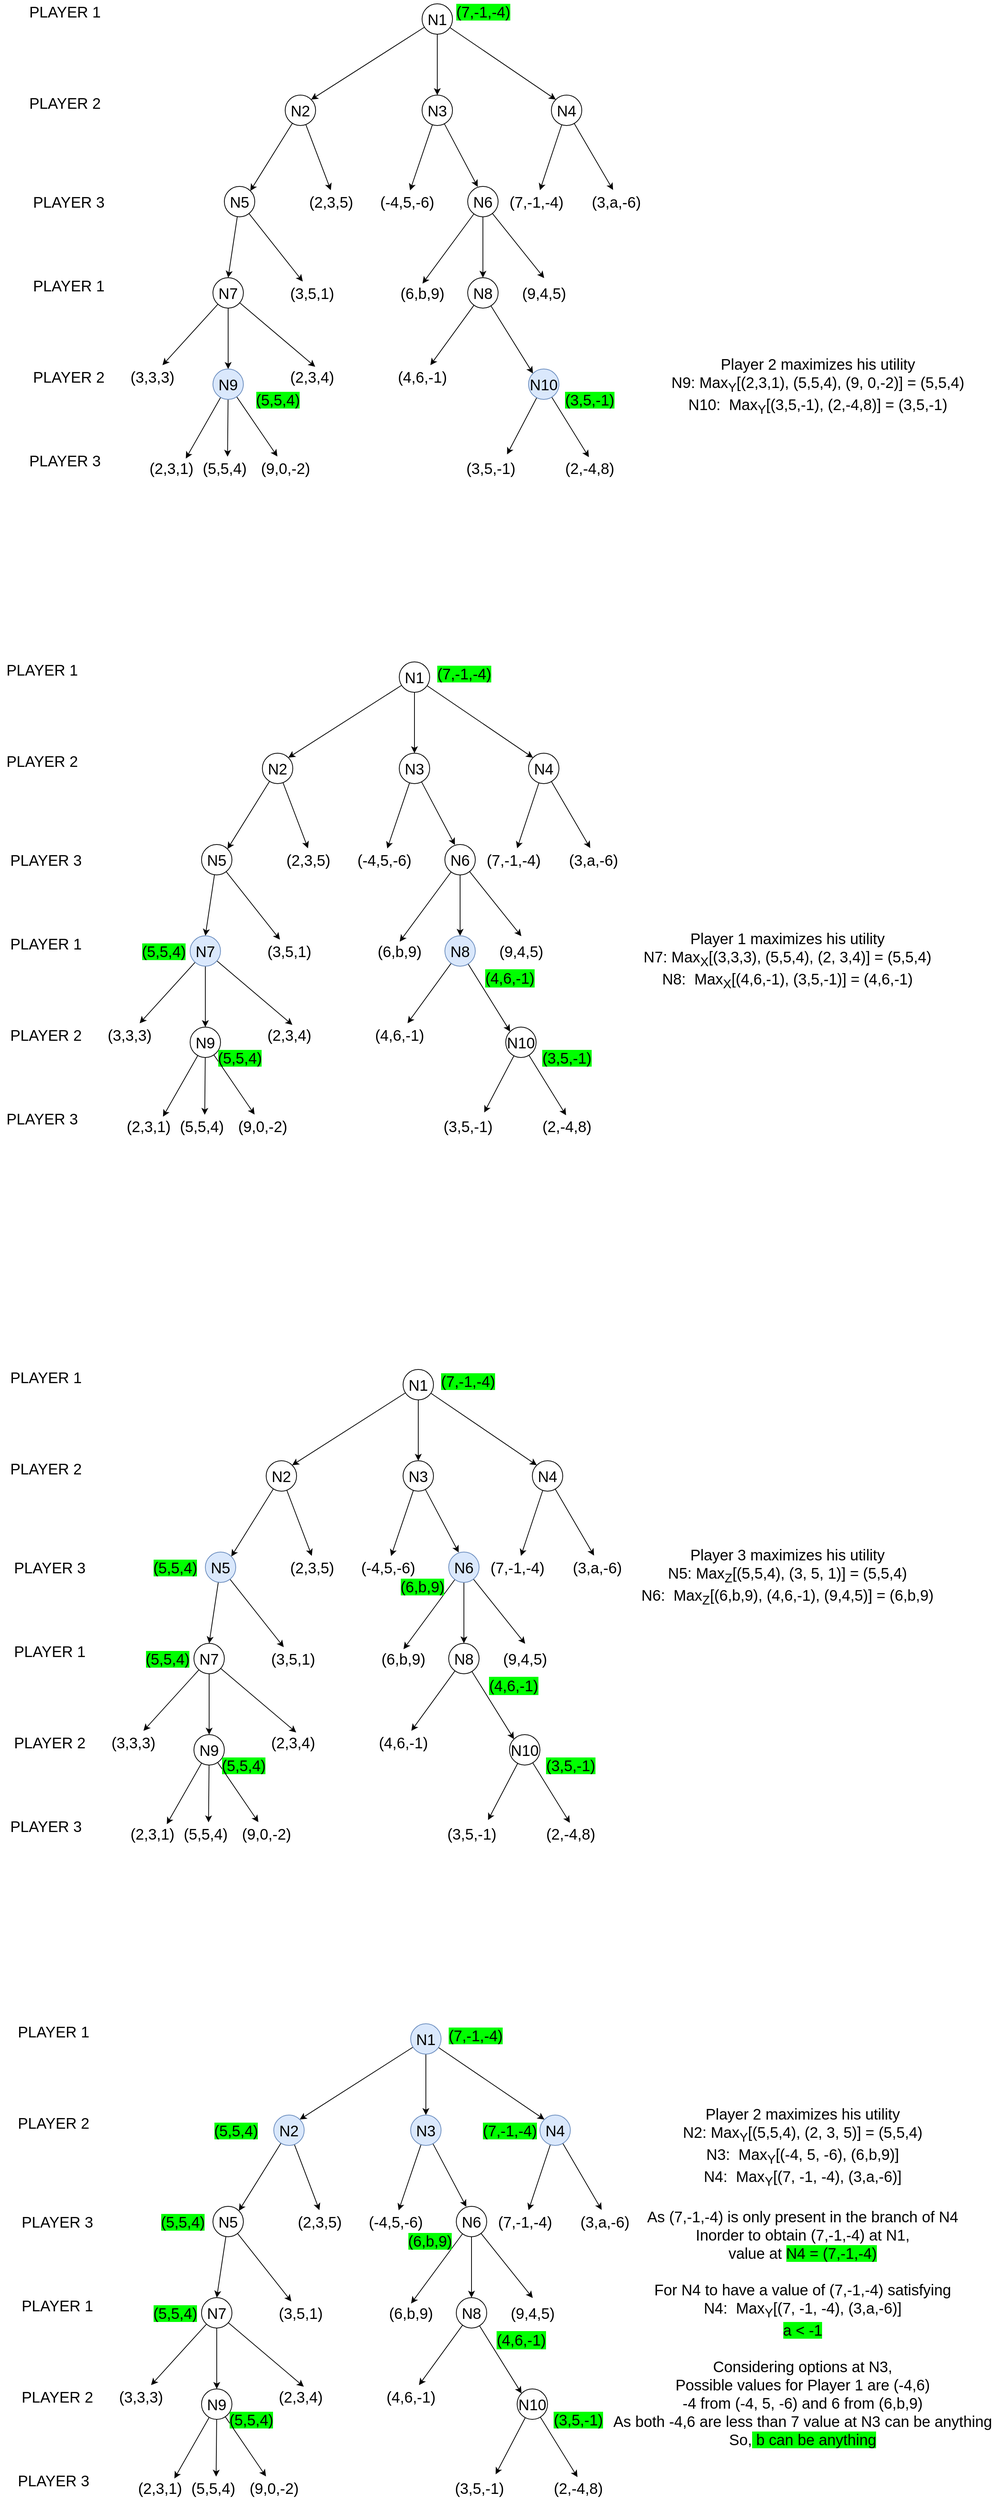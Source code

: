 <mxfile version="13.8.0" type="device"><diagram id="0Rxvb7qNAlFzwMVPB-GH" name="Page-1"><mxGraphModel dx="1888" dy="548" grid="1" gridSize="10" guides="1" tooltips="1" connect="1" arrows="1" fold="1" page="1" pageScale="1" pageWidth="850" pageHeight="1100" math="0" shadow="0"><root><mxCell id="0"/><mxCell id="1" parent="0"/><mxCell id="9cXqP7AFnbPGZIYZVJGn-6" style="rounded=0;orthogonalLoop=1;jettySize=auto;html=1;entryX=1;entryY=0;entryDx=0;entryDy=0;fontSize=20;" edge="1" parent="1" source="9cXqP7AFnbPGZIYZVJGn-1" target="9cXqP7AFnbPGZIYZVJGn-4"><mxGeometry relative="1" as="geometry"/></mxCell><mxCell id="9cXqP7AFnbPGZIYZVJGn-7" style="edgeStyle=none;rounded=0;orthogonalLoop=1;jettySize=auto;html=1;entryX=0.5;entryY=0;entryDx=0;entryDy=0;fontSize=20;" edge="1" parent="1" source="9cXqP7AFnbPGZIYZVJGn-1" target="9cXqP7AFnbPGZIYZVJGn-3"><mxGeometry relative="1" as="geometry"/></mxCell><mxCell id="9cXqP7AFnbPGZIYZVJGn-8" style="edgeStyle=none;rounded=0;orthogonalLoop=1;jettySize=auto;html=1;entryX=0;entryY=0;entryDx=0;entryDy=0;fontSize=20;" edge="1" parent="1" source="9cXqP7AFnbPGZIYZVJGn-1" target="9cXqP7AFnbPGZIYZVJGn-2"><mxGeometry relative="1" as="geometry"/></mxCell><mxCell id="9cXqP7AFnbPGZIYZVJGn-1" value="N1" style="ellipse;whiteSpace=wrap;html=1;aspect=fixed;fontSize=20;" vertex="1" parent="1"><mxGeometry x="500" y="120" width="40" height="40" as="geometry"/></mxCell><mxCell id="9cXqP7AFnbPGZIYZVJGn-18" style="edgeStyle=none;rounded=0;orthogonalLoop=1;jettySize=auto;html=1;fontSize=20;" edge="1" parent="1" source="9cXqP7AFnbPGZIYZVJGn-2" target="9cXqP7AFnbPGZIYZVJGn-16"><mxGeometry relative="1" as="geometry"/></mxCell><mxCell id="9cXqP7AFnbPGZIYZVJGn-19" style="edgeStyle=none;rounded=0;orthogonalLoop=1;jettySize=auto;html=1;entryX=0.452;entryY=-0.01;entryDx=0;entryDy=0;entryPerimeter=0;fontSize=20;" edge="1" parent="1" source="9cXqP7AFnbPGZIYZVJGn-2" target="9cXqP7AFnbPGZIYZVJGn-17"><mxGeometry relative="1" as="geometry"/></mxCell><mxCell id="9cXqP7AFnbPGZIYZVJGn-2" value="N4" style="ellipse;whiteSpace=wrap;html=1;aspect=fixed;fontSize=20;" vertex="1" parent="1"><mxGeometry x="670" y="240" width="40" height="40" as="geometry"/></mxCell><mxCell id="9cXqP7AFnbPGZIYZVJGn-13" style="edgeStyle=none;rounded=0;orthogonalLoop=1;jettySize=auto;html=1;entryX=0.33;entryY=0.015;entryDx=0;entryDy=0;entryPerimeter=0;fontSize=20;" edge="1" parent="1" source="9cXqP7AFnbPGZIYZVJGn-3" target="9cXqP7AFnbPGZIYZVJGn-12"><mxGeometry relative="1" as="geometry"/></mxCell><mxCell id="9cXqP7AFnbPGZIYZVJGn-15" style="edgeStyle=none;rounded=0;orthogonalLoop=1;jettySize=auto;html=1;entryX=0.547;entryY=0.01;entryDx=0;entryDy=0;entryPerimeter=0;fontSize=20;" edge="1" parent="1" source="9cXqP7AFnbPGZIYZVJGn-3" target="9cXqP7AFnbPGZIYZVJGn-14"><mxGeometry relative="1" as="geometry"/></mxCell><mxCell id="9cXqP7AFnbPGZIYZVJGn-3" value="N3" style="ellipse;whiteSpace=wrap;html=1;aspect=fixed;fontSize=20;" vertex="1" parent="1"><mxGeometry x="500" y="240" width="40" height="40" as="geometry"/></mxCell><mxCell id="9cXqP7AFnbPGZIYZVJGn-9" style="edgeStyle=none;rounded=0;orthogonalLoop=1;jettySize=auto;html=1;entryX=1;entryY=0;entryDx=0;entryDy=0;fontSize=20;" edge="1" parent="1" source="9cXqP7AFnbPGZIYZVJGn-4" target="9cXqP7AFnbPGZIYZVJGn-5"><mxGeometry relative="1" as="geometry"/></mxCell><mxCell id="9cXqP7AFnbPGZIYZVJGn-11" style="edgeStyle=none;rounded=0;orthogonalLoop=1;jettySize=auto;html=1;entryX=0.5;entryY=0;entryDx=0;entryDy=0;entryPerimeter=0;fontSize=20;" edge="1" parent="1" source="9cXqP7AFnbPGZIYZVJGn-4" target="9cXqP7AFnbPGZIYZVJGn-10"><mxGeometry relative="1" as="geometry"/></mxCell><mxCell id="9cXqP7AFnbPGZIYZVJGn-4" value="N2" style="ellipse;whiteSpace=wrap;html=1;aspect=fixed;fontSize=20;" vertex="1" parent="1"><mxGeometry x="320" y="240" width="40" height="40" as="geometry"/></mxCell><mxCell id="9cXqP7AFnbPGZIYZVJGn-22" style="edgeStyle=none;rounded=0;orthogonalLoop=1;jettySize=auto;html=1;fontSize=20;" edge="1" parent="1" source="9cXqP7AFnbPGZIYZVJGn-5" target="9cXqP7AFnbPGZIYZVJGn-21"><mxGeometry relative="1" as="geometry"/></mxCell><mxCell id="9cXqP7AFnbPGZIYZVJGn-23" style="edgeStyle=none;rounded=0;orthogonalLoop=1;jettySize=auto;html=1;entryX=0.5;entryY=0;entryDx=0;entryDy=0;fontSize=20;" edge="1" parent="1" source="9cXqP7AFnbPGZIYZVJGn-5" target="9cXqP7AFnbPGZIYZVJGn-20"><mxGeometry relative="1" as="geometry"/></mxCell><mxCell id="9cXqP7AFnbPGZIYZVJGn-5" value="N5" style="ellipse;whiteSpace=wrap;html=1;aspect=fixed;fontSize=20;" vertex="1" parent="1"><mxGeometry x="240" y="360" width="40" height="40" as="geometry"/></mxCell><mxCell id="9cXqP7AFnbPGZIYZVJGn-10" value="(2,3,5)" style="text;html=1;align=center;verticalAlign=middle;resizable=0;points=[];autosize=1;fontSize=20;" vertex="1" parent="1"><mxGeometry x="345" y="365" width="70" height="30" as="geometry"/></mxCell><mxCell id="9cXqP7AFnbPGZIYZVJGn-27" style="edgeStyle=none;rounded=0;orthogonalLoop=1;jettySize=auto;html=1;fontSize=20;" edge="1" parent="1" source="9cXqP7AFnbPGZIYZVJGn-12" target="9cXqP7AFnbPGZIYZVJGn-25"><mxGeometry relative="1" as="geometry"/></mxCell><mxCell id="9cXqP7AFnbPGZIYZVJGn-28" style="edgeStyle=none;rounded=0;orthogonalLoop=1;jettySize=auto;html=1;entryX=0.508;entryY=0.09;entryDx=0;entryDy=0;entryPerimeter=0;fontSize=20;" edge="1" parent="1" source="9cXqP7AFnbPGZIYZVJGn-12" target="9cXqP7AFnbPGZIYZVJGn-24"><mxGeometry relative="1" as="geometry"/></mxCell><mxCell id="9cXqP7AFnbPGZIYZVJGn-29" style="edgeStyle=none;rounded=0;orthogonalLoop=1;jettySize=auto;html=1;entryX=0.508;entryY=-0.15;entryDx=0;entryDy=0;entryPerimeter=0;fontSize=20;" edge="1" parent="1" source="9cXqP7AFnbPGZIYZVJGn-12" target="9cXqP7AFnbPGZIYZVJGn-26"><mxGeometry relative="1" as="geometry"/></mxCell><mxCell id="9cXqP7AFnbPGZIYZVJGn-12" value="N6" style="ellipse;whiteSpace=wrap;html=1;aspect=fixed;fontSize=20;" vertex="1" parent="1"><mxGeometry x="560" y="360" width="40" height="40" as="geometry"/></mxCell><mxCell id="9cXqP7AFnbPGZIYZVJGn-14" value="(-4,5,-6)" style="text;html=1;align=center;verticalAlign=middle;resizable=0;points=[];autosize=1;fontSize=20;" vertex="1" parent="1"><mxGeometry x="435" y="365" width="90" height="30" as="geometry"/></mxCell><mxCell id="9cXqP7AFnbPGZIYZVJGn-16" value="(7,-1,-4)" style="text;html=1;align=center;verticalAlign=middle;resizable=0;points=[];autosize=1;fontSize=20;" vertex="1" parent="1"><mxGeometry x="605" y="365" width="90" height="30" as="geometry"/></mxCell><mxCell id="9cXqP7AFnbPGZIYZVJGn-17" value="(3,a,-6)" style="text;html=1;align=center;verticalAlign=middle;resizable=0;points=[];autosize=1;fontSize=20;" vertex="1" parent="1"><mxGeometry x="715" y="365" width="80" height="30" as="geometry"/></mxCell><mxCell id="9cXqP7AFnbPGZIYZVJGn-31" style="edgeStyle=none;rounded=0;orthogonalLoop=1;jettySize=auto;html=1;entryX=0.5;entryY=0;entryDx=0;entryDy=0;fontSize=20;" edge="1" parent="1" source="9cXqP7AFnbPGZIYZVJGn-20" target="9cXqP7AFnbPGZIYZVJGn-30"><mxGeometry relative="1" as="geometry"/></mxCell><mxCell id="9cXqP7AFnbPGZIYZVJGn-34" style="edgeStyle=none;rounded=0;orthogonalLoop=1;jettySize=auto;html=1;fontSize=20;" edge="1" parent="1" source="9cXqP7AFnbPGZIYZVJGn-20" target="9cXqP7AFnbPGZIYZVJGn-33"><mxGeometry relative="1" as="geometry"/></mxCell><mxCell id="9cXqP7AFnbPGZIYZVJGn-36" style="edgeStyle=none;rounded=0;orthogonalLoop=1;jettySize=auto;html=1;entryX=0.564;entryY=0.07;entryDx=0;entryDy=0;entryPerimeter=0;fontSize=20;" edge="1" parent="1" source="9cXqP7AFnbPGZIYZVJGn-20" target="9cXqP7AFnbPGZIYZVJGn-35"><mxGeometry relative="1" as="geometry"/></mxCell><mxCell id="9cXqP7AFnbPGZIYZVJGn-20" value="N7" style="ellipse;whiteSpace=wrap;html=1;aspect=fixed;fontSize=20;" vertex="1" parent="1"><mxGeometry x="225" y="480" width="40" height="40" as="geometry"/></mxCell><mxCell id="9cXqP7AFnbPGZIYZVJGn-21" value="(3,5,1)" style="text;html=1;align=center;verticalAlign=middle;resizable=0;points=[];autosize=1;fontSize=20;" vertex="1" parent="1"><mxGeometry x="320" y="485" width="70" height="30" as="geometry"/></mxCell><mxCell id="9cXqP7AFnbPGZIYZVJGn-24" value="(6,b,9)" style="text;html=1;align=center;verticalAlign=middle;resizable=0;points=[];autosize=1;fontSize=20;" vertex="1" parent="1"><mxGeometry x="465" y="485" width="70" height="30" as="geometry"/></mxCell><mxCell id="9cXqP7AFnbPGZIYZVJGn-46" style="edgeStyle=none;rounded=0;orthogonalLoop=1;jettySize=auto;html=1;entryX=0;entryY=0;entryDx=0;entryDy=0;fontSize=20;" edge="1" parent="1" source="9cXqP7AFnbPGZIYZVJGn-25" target="9cXqP7AFnbPGZIYZVJGn-45"><mxGeometry relative="1" as="geometry"/></mxCell><mxCell id="9cXqP7AFnbPGZIYZVJGn-47" style="edgeStyle=none;rounded=0;orthogonalLoop=1;jettySize=auto;html=1;fontSize=20;" edge="1" parent="1" source="9cXqP7AFnbPGZIYZVJGn-25" target="9cXqP7AFnbPGZIYZVJGn-44"><mxGeometry relative="1" as="geometry"/></mxCell><mxCell id="9cXqP7AFnbPGZIYZVJGn-25" value="N8" style="ellipse;whiteSpace=wrap;html=1;aspect=fixed;fontSize=20;" vertex="1" parent="1"><mxGeometry x="560" y="480" width="40" height="40" as="geometry"/></mxCell><mxCell id="9cXqP7AFnbPGZIYZVJGn-26" value="(9,4,5)" style="text;html=1;align=center;verticalAlign=middle;resizable=0;points=[];autosize=1;fontSize=20;" vertex="1" parent="1"><mxGeometry x="625" y="485" width="70" height="30" as="geometry"/></mxCell><mxCell id="9cXqP7AFnbPGZIYZVJGn-41" style="edgeStyle=none;rounded=0;orthogonalLoop=1;jettySize=auto;html=1;entryX=0.776;entryY=0.09;entryDx=0;entryDy=0;entryPerimeter=0;fontSize=20;" edge="1" parent="1" source="9cXqP7AFnbPGZIYZVJGn-30" target="9cXqP7AFnbPGZIYZVJGn-38"><mxGeometry relative="1" as="geometry"/></mxCell><mxCell id="9cXqP7AFnbPGZIYZVJGn-42" style="edgeStyle=none;rounded=0;orthogonalLoop=1;jettySize=auto;html=1;entryX=0.56;entryY=0.01;entryDx=0;entryDy=0;entryPerimeter=0;fontSize=20;" edge="1" parent="1" source="9cXqP7AFnbPGZIYZVJGn-30" target="9cXqP7AFnbPGZIYZVJGn-39"><mxGeometry relative="1" as="geometry"/></mxCell><mxCell id="9cXqP7AFnbPGZIYZVJGn-43" style="edgeStyle=none;rounded=0;orthogonalLoop=1;jettySize=auto;html=1;fontSize=20;" edge="1" parent="1" source="9cXqP7AFnbPGZIYZVJGn-30" target="9cXqP7AFnbPGZIYZVJGn-40"><mxGeometry relative="1" as="geometry"/></mxCell><mxCell id="9cXqP7AFnbPGZIYZVJGn-30" value="N9" style="ellipse;whiteSpace=wrap;html=1;aspect=fixed;fontSize=20;fillColor=#dae8fc;strokeColor=#6c8ebf;" vertex="1" parent="1"><mxGeometry x="225" y="600" width="40" height="40" as="geometry"/></mxCell><mxCell id="9cXqP7AFnbPGZIYZVJGn-33" value="(3,3,3)" style="text;html=1;align=center;verticalAlign=middle;resizable=0;points=[];autosize=1;fontSize=20;" vertex="1" parent="1"><mxGeometry x="110" y="595" width="70" height="30" as="geometry"/></mxCell><mxCell id="9cXqP7AFnbPGZIYZVJGn-35" value="(2,3,4)" style="text;html=1;align=center;verticalAlign=middle;resizable=0;points=[];autosize=1;fontSize=20;" vertex="1" parent="1"><mxGeometry x="320" y="595" width="70" height="30" as="geometry"/></mxCell><mxCell id="9cXqP7AFnbPGZIYZVJGn-38" value="(2,3,1)" style="text;html=1;align=center;verticalAlign=middle;resizable=0;points=[];autosize=1;fontSize=20;" vertex="1" parent="1"><mxGeometry x="135" y="715" width="70" height="30" as="geometry"/></mxCell><mxCell id="9cXqP7AFnbPGZIYZVJGn-39" value="(5,5,4)" style="text;html=1;align=center;verticalAlign=middle;resizable=0;points=[];autosize=1;fontSize=20;" vertex="1" parent="1"><mxGeometry x="205" y="715" width="70" height="30" as="geometry"/></mxCell><mxCell id="9cXqP7AFnbPGZIYZVJGn-40" value="(9,0,-2)" style="text;html=1;align=center;verticalAlign=middle;resizable=0;points=[];autosize=1;fontSize=20;" vertex="1" parent="1"><mxGeometry x="280" y="715" width="80" height="30" as="geometry"/></mxCell><mxCell id="9cXqP7AFnbPGZIYZVJGn-44" value="(4,6,-1)" style="text;html=1;align=center;verticalAlign=middle;resizable=0;points=[];autosize=1;fontSize=20;" vertex="1" parent="1"><mxGeometry x="460" y="595" width="80" height="30" as="geometry"/></mxCell><mxCell id="9cXqP7AFnbPGZIYZVJGn-50" style="edgeStyle=none;rounded=0;orthogonalLoop=1;jettySize=auto;html=1;entryX=0.772;entryY=-0.09;entryDx=0;entryDy=0;entryPerimeter=0;fontSize=20;" edge="1" parent="1" source="9cXqP7AFnbPGZIYZVJGn-45" target="9cXqP7AFnbPGZIYZVJGn-48"><mxGeometry relative="1" as="geometry"/></mxCell><mxCell id="9cXqP7AFnbPGZIYZVJGn-51" style="edgeStyle=none;rounded=0;orthogonalLoop=1;jettySize=auto;html=1;entryX=0.492;entryY=0.03;entryDx=0;entryDy=0;entryPerimeter=0;fontSize=20;" edge="1" parent="1" source="9cXqP7AFnbPGZIYZVJGn-45" target="9cXqP7AFnbPGZIYZVJGn-49"><mxGeometry relative="1" as="geometry"/></mxCell><mxCell id="9cXqP7AFnbPGZIYZVJGn-45" value="N10" style="ellipse;whiteSpace=wrap;html=1;aspect=fixed;fontSize=20;fillColor=#dae8fc;strokeColor=#6c8ebf;" vertex="1" parent="1"><mxGeometry x="640" y="600" width="40" height="40" as="geometry"/></mxCell><mxCell id="9cXqP7AFnbPGZIYZVJGn-48" value="(3,5,-1)" style="text;html=1;align=center;verticalAlign=middle;resizable=0;points=[];autosize=1;fontSize=20;" vertex="1" parent="1"><mxGeometry x="550" y="715" width="80" height="30" as="geometry"/></mxCell><mxCell id="9cXqP7AFnbPGZIYZVJGn-49" value="(2,-4,8)" style="text;html=1;align=center;verticalAlign=middle;resizable=0;points=[];autosize=1;fontSize=20;" vertex="1" parent="1"><mxGeometry x="680" y="715" width="80" height="30" as="geometry"/></mxCell><mxCell id="9cXqP7AFnbPGZIYZVJGn-52" value="PLAYER 1" style="text;html=1;align=center;verticalAlign=middle;resizable=0;points=[];autosize=1;fontSize=20;" vertex="1" parent="1"><mxGeometry x="-25" y="115" width="110" height="30" as="geometry"/></mxCell><mxCell id="9cXqP7AFnbPGZIYZVJGn-53" value="PLAYER 2" style="text;html=1;align=center;verticalAlign=middle;resizable=0;points=[];autosize=1;fontSize=20;" vertex="1" parent="1"><mxGeometry x="-25" y="235" width="110" height="30" as="geometry"/></mxCell><mxCell id="9cXqP7AFnbPGZIYZVJGn-54" value="PLAYER 3" style="text;html=1;align=center;verticalAlign=middle;resizable=0;points=[];autosize=1;fontSize=20;" vertex="1" parent="1"><mxGeometry x="-20" y="365" width="110" height="30" as="geometry"/></mxCell><mxCell id="9cXqP7AFnbPGZIYZVJGn-55" value="PLAYER 1" style="text;html=1;align=center;verticalAlign=middle;resizable=0;points=[];autosize=1;fontSize=20;" vertex="1" parent="1"><mxGeometry x="-20" y="475" width="110" height="30" as="geometry"/></mxCell><mxCell id="9cXqP7AFnbPGZIYZVJGn-56" value="PLAYER 2" style="text;html=1;align=center;verticalAlign=middle;resizable=0;points=[];autosize=1;fontSize=20;" vertex="1" parent="1"><mxGeometry x="-20" y="595" width="110" height="30" as="geometry"/></mxCell><mxCell id="9cXqP7AFnbPGZIYZVJGn-57" value="PLAYER 3" style="text;html=1;align=center;verticalAlign=middle;resizable=0;points=[];autosize=1;fontSize=20;" vertex="1" parent="1"><mxGeometry x="-25" y="705" width="110" height="30" as="geometry"/></mxCell><mxCell id="9cXqP7AFnbPGZIYZVJGn-58" value="&lt;br&gt;Player 2 maximizes his utility&lt;br&gt;N9: Max&lt;sub&gt;Y&lt;/sub&gt;[(2,3,1), (5,5,4), (9, 0,-2)] = (5,5,4)&lt;br&gt;N10:&amp;nbsp; Max&lt;sub&gt;Y&lt;/sub&gt;[(3,5,-1), (2,-4,8)] = (3,5,-1)" style="text;html=1;align=center;verticalAlign=middle;resizable=0;points=[];autosize=1;fontSize=20;" vertex="1" parent="1"><mxGeometry x="820" y="555" width="400" height="110" as="geometry"/></mxCell><mxCell id="9cXqP7AFnbPGZIYZVJGn-59" value="&lt;span style=&quot;background-color: rgb(0 , 255 , 0)&quot;&gt;(5,5,4)&lt;/span&gt;" style="text;html=1;align=center;verticalAlign=middle;resizable=0;points=[];autosize=1;fontSize=20;" vertex="1" parent="1"><mxGeometry x="275" y="625" width="70" height="30" as="geometry"/></mxCell><mxCell id="9cXqP7AFnbPGZIYZVJGn-60" value="&lt;span style=&quot;background-color: rgb(0 , 255 , 0)&quot;&gt;(3,5,-1)&lt;/span&gt;" style="text;html=1;align=center;verticalAlign=middle;resizable=0;points=[];autosize=1;fontSize=20;" vertex="1" parent="1"><mxGeometry x="680" y="625" width="80" height="30" as="geometry"/></mxCell><mxCell id="9cXqP7AFnbPGZIYZVJGn-61" style="rounded=0;orthogonalLoop=1;jettySize=auto;html=1;entryX=1;entryY=0;entryDx=0;entryDy=0;fontSize=20;" edge="1" parent="1" source="9cXqP7AFnbPGZIYZVJGn-64" target="9cXqP7AFnbPGZIYZVJGn-73"><mxGeometry relative="1" as="geometry"/></mxCell><mxCell id="9cXqP7AFnbPGZIYZVJGn-62" style="edgeStyle=none;rounded=0;orthogonalLoop=1;jettySize=auto;html=1;entryX=0.5;entryY=0;entryDx=0;entryDy=0;fontSize=20;" edge="1" parent="1" source="9cXqP7AFnbPGZIYZVJGn-64" target="9cXqP7AFnbPGZIYZVJGn-70"><mxGeometry relative="1" as="geometry"/></mxCell><mxCell id="9cXqP7AFnbPGZIYZVJGn-63" style="edgeStyle=none;rounded=0;orthogonalLoop=1;jettySize=auto;html=1;entryX=0;entryY=0;entryDx=0;entryDy=0;fontSize=20;" edge="1" parent="1" source="9cXqP7AFnbPGZIYZVJGn-64" target="9cXqP7AFnbPGZIYZVJGn-67"><mxGeometry relative="1" as="geometry"/></mxCell><mxCell id="9cXqP7AFnbPGZIYZVJGn-64" value="N1" style="ellipse;whiteSpace=wrap;html=1;aspect=fixed;fontSize=20;" vertex="1" parent="1"><mxGeometry x="470" y="985" width="40" height="40" as="geometry"/></mxCell><mxCell id="9cXqP7AFnbPGZIYZVJGn-65" style="edgeStyle=none;rounded=0;orthogonalLoop=1;jettySize=auto;html=1;fontSize=20;" edge="1" parent="1" source="9cXqP7AFnbPGZIYZVJGn-67" target="9cXqP7AFnbPGZIYZVJGn-83"><mxGeometry relative="1" as="geometry"/></mxCell><mxCell id="9cXqP7AFnbPGZIYZVJGn-66" style="edgeStyle=none;rounded=0;orthogonalLoop=1;jettySize=auto;html=1;entryX=0.452;entryY=-0.01;entryDx=0;entryDy=0;entryPerimeter=0;fontSize=20;" edge="1" parent="1" source="9cXqP7AFnbPGZIYZVJGn-67" target="9cXqP7AFnbPGZIYZVJGn-84"><mxGeometry relative="1" as="geometry"/></mxCell><mxCell id="9cXqP7AFnbPGZIYZVJGn-67" value="N4" style="ellipse;whiteSpace=wrap;html=1;aspect=fixed;fontSize=20;" vertex="1" parent="1"><mxGeometry x="640" y="1105" width="40" height="40" as="geometry"/></mxCell><mxCell id="9cXqP7AFnbPGZIYZVJGn-68" style="edgeStyle=none;rounded=0;orthogonalLoop=1;jettySize=auto;html=1;entryX=0.33;entryY=0.015;entryDx=0;entryDy=0;entryPerimeter=0;fontSize=20;" edge="1" parent="1" source="9cXqP7AFnbPGZIYZVJGn-70" target="9cXqP7AFnbPGZIYZVJGn-81"><mxGeometry relative="1" as="geometry"/></mxCell><mxCell id="9cXqP7AFnbPGZIYZVJGn-69" style="edgeStyle=none;rounded=0;orthogonalLoop=1;jettySize=auto;html=1;entryX=0.547;entryY=0.01;entryDx=0;entryDy=0;entryPerimeter=0;fontSize=20;" edge="1" parent="1" source="9cXqP7AFnbPGZIYZVJGn-70" target="9cXqP7AFnbPGZIYZVJGn-82"><mxGeometry relative="1" as="geometry"/></mxCell><mxCell id="9cXqP7AFnbPGZIYZVJGn-70" value="N3" style="ellipse;whiteSpace=wrap;html=1;aspect=fixed;fontSize=20;" vertex="1" parent="1"><mxGeometry x="470" y="1105" width="40" height="40" as="geometry"/></mxCell><mxCell id="9cXqP7AFnbPGZIYZVJGn-71" style="edgeStyle=none;rounded=0;orthogonalLoop=1;jettySize=auto;html=1;entryX=1;entryY=0;entryDx=0;entryDy=0;fontSize=20;" edge="1" parent="1" source="9cXqP7AFnbPGZIYZVJGn-73" target="9cXqP7AFnbPGZIYZVJGn-76"><mxGeometry relative="1" as="geometry"/></mxCell><mxCell id="9cXqP7AFnbPGZIYZVJGn-72" style="edgeStyle=none;rounded=0;orthogonalLoop=1;jettySize=auto;html=1;entryX=0.5;entryY=0;entryDx=0;entryDy=0;entryPerimeter=0;fontSize=20;" edge="1" parent="1" source="9cXqP7AFnbPGZIYZVJGn-73" target="9cXqP7AFnbPGZIYZVJGn-77"><mxGeometry relative="1" as="geometry"/></mxCell><mxCell id="9cXqP7AFnbPGZIYZVJGn-73" value="N2" style="ellipse;whiteSpace=wrap;html=1;aspect=fixed;fontSize=20;" vertex="1" parent="1"><mxGeometry x="290" y="1105" width="40" height="40" as="geometry"/></mxCell><mxCell id="9cXqP7AFnbPGZIYZVJGn-74" style="edgeStyle=none;rounded=0;orthogonalLoop=1;jettySize=auto;html=1;fontSize=20;" edge="1" parent="1" source="9cXqP7AFnbPGZIYZVJGn-76" target="9cXqP7AFnbPGZIYZVJGn-89"><mxGeometry relative="1" as="geometry"/></mxCell><mxCell id="9cXqP7AFnbPGZIYZVJGn-75" style="edgeStyle=none;rounded=0;orthogonalLoop=1;jettySize=auto;html=1;entryX=0.5;entryY=0;entryDx=0;entryDy=0;fontSize=20;" edge="1" parent="1" source="9cXqP7AFnbPGZIYZVJGn-76" target="9cXqP7AFnbPGZIYZVJGn-88"><mxGeometry relative="1" as="geometry"/></mxCell><mxCell id="9cXqP7AFnbPGZIYZVJGn-76" value="N5" style="ellipse;whiteSpace=wrap;html=1;aspect=fixed;fontSize=20;" vertex="1" parent="1"><mxGeometry x="210" y="1225" width="40" height="40" as="geometry"/></mxCell><mxCell id="9cXqP7AFnbPGZIYZVJGn-77" value="(2,3,5)" style="text;html=1;align=center;verticalAlign=middle;resizable=0;points=[];autosize=1;fontSize=20;" vertex="1" parent="1"><mxGeometry x="315" y="1230" width="70" height="30" as="geometry"/></mxCell><mxCell id="9cXqP7AFnbPGZIYZVJGn-78" style="edgeStyle=none;rounded=0;orthogonalLoop=1;jettySize=auto;html=1;fontSize=20;" edge="1" parent="1" source="9cXqP7AFnbPGZIYZVJGn-81" target="9cXqP7AFnbPGZIYZVJGn-93"><mxGeometry relative="1" as="geometry"/></mxCell><mxCell id="9cXqP7AFnbPGZIYZVJGn-79" style="edgeStyle=none;rounded=0;orthogonalLoop=1;jettySize=auto;html=1;entryX=0.508;entryY=0.09;entryDx=0;entryDy=0;entryPerimeter=0;fontSize=20;" edge="1" parent="1" source="9cXqP7AFnbPGZIYZVJGn-81" target="9cXqP7AFnbPGZIYZVJGn-90"><mxGeometry relative="1" as="geometry"/></mxCell><mxCell id="9cXqP7AFnbPGZIYZVJGn-80" style="edgeStyle=none;rounded=0;orthogonalLoop=1;jettySize=auto;html=1;entryX=0.508;entryY=-0.15;entryDx=0;entryDy=0;entryPerimeter=0;fontSize=20;" edge="1" parent="1" source="9cXqP7AFnbPGZIYZVJGn-81" target="9cXqP7AFnbPGZIYZVJGn-94"><mxGeometry relative="1" as="geometry"/></mxCell><mxCell id="9cXqP7AFnbPGZIYZVJGn-81" value="N6" style="ellipse;whiteSpace=wrap;html=1;aspect=fixed;fontSize=20;" vertex="1" parent="1"><mxGeometry x="530" y="1225" width="40" height="40" as="geometry"/></mxCell><mxCell id="9cXqP7AFnbPGZIYZVJGn-82" value="(-4,5,-6)" style="text;html=1;align=center;verticalAlign=middle;resizable=0;points=[];autosize=1;fontSize=20;" vertex="1" parent="1"><mxGeometry x="405" y="1230" width="90" height="30" as="geometry"/></mxCell><mxCell id="9cXqP7AFnbPGZIYZVJGn-83" value="(7,-1,-4)" style="text;html=1;align=center;verticalAlign=middle;resizable=0;points=[];autosize=1;fontSize=20;" vertex="1" parent="1"><mxGeometry x="575" y="1230" width="90" height="30" as="geometry"/></mxCell><mxCell id="9cXqP7AFnbPGZIYZVJGn-84" value="(3,a,-6)" style="text;html=1;align=center;verticalAlign=middle;resizable=0;points=[];autosize=1;fontSize=20;" vertex="1" parent="1"><mxGeometry x="685" y="1230" width="80" height="30" as="geometry"/></mxCell><mxCell id="9cXqP7AFnbPGZIYZVJGn-85" style="edgeStyle=none;rounded=0;orthogonalLoop=1;jettySize=auto;html=1;entryX=0.5;entryY=0;entryDx=0;entryDy=0;fontSize=20;" edge="1" parent="1" source="9cXqP7AFnbPGZIYZVJGn-88" target="9cXqP7AFnbPGZIYZVJGn-98"><mxGeometry relative="1" as="geometry"/></mxCell><mxCell id="9cXqP7AFnbPGZIYZVJGn-86" style="edgeStyle=none;rounded=0;orthogonalLoop=1;jettySize=auto;html=1;fontSize=20;" edge="1" parent="1" source="9cXqP7AFnbPGZIYZVJGn-88" target="9cXqP7AFnbPGZIYZVJGn-99"><mxGeometry relative="1" as="geometry"/></mxCell><mxCell id="9cXqP7AFnbPGZIYZVJGn-87" style="edgeStyle=none;rounded=0;orthogonalLoop=1;jettySize=auto;html=1;entryX=0.564;entryY=0.07;entryDx=0;entryDy=0;entryPerimeter=0;fontSize=20;" edge="1" parent="1" source="9cXqP7AFnbPGZIYZVJGn-88" target="9cXqP7AFnbPGZIYZVJGn-100"><mxGeometry relative="1" as="geometry"/></mxCell><mxCell id="9cXqP7AFnbPGZIYZVJGn-88" value="N7" style="ellipse;whiteSpace=wrap;html=1;aspect=fixed;fontSize=20;fillColor=#dae8fc;strokeColor=#6c8ebf;" vertex="1" parent="1"><mxGeometry x="195" y="1345" width="40" height="40" as="geometry"/></mxCell><mxCell id="9cXqP7AFnbPGZIYZVJGn-89" value="(3,5,1)" style="text;html=1;align=center;verticalAlign=middle;resizable=0;points=[];autosize=1;fontSize=20;" vertex="1" parent="1"><mxGeometry x="290" y="1350" width="70" height="30" as="geometry"/></mxCell><mxCell id="9cXqP7AFnbPGZIYZVJGn-90" value="(6,b,9)" style="text;html=1;align=center;verticalAlign=middle;resizable=0;points=[];autosize=1;fontSize=20;" vertex="1" parent="1"><mxGeometry x="435" y="1350" width="70" height="30" as="geometry"/></mxCell><mxCell id="9cXqP7AFnbPGZIYZVJGn-91" style="edgeStyle=none;rounded=0;orthogonalLoop=1;jettySize=auto;html=1;entryX=0;entryY=0;entryDx=0;entryDy=0;fontSize=20;" edge="1" parent="1" source="9cXqP7AFnbPGZIYZVJGn-93" target="9cXqP7AFnbPGZIYZVJGn-107"><mxGeometry relative="1" as="geometry"/></mxCell><mxCell id="9cXqP7AFnbPGZIYZVJGn-92" style="edgeStyle=none;rounded=0;orthogonalLoop=1;jettySize=auto;html=1;fontSize=20;" edge="1" parent="1" source="9cXqP7AFnbPGZIYZVJGn-93" target="9cXqP7AFnbPGZIYZVJGn-104"><mxGeometry relative="1" as="geometry"/></mxCell><mxCell id="9cXqP7AFnbPGZIYZVJGn-93" value="N8" style="ellipse;whiteSpace=wrap;html=1;aspect=fixed;fontSize=20;fillColor=#dae8fc;strokeColor=#6c8ebf;" vertex="1" parent="1"><mxGeometry x="530" y="1345" width="40" height="40" as="geometry"/></mxCell><mxCell id="9cXqP7AFnbPGZIYZVJGn-94" value="(9,4,5)" style="text;html=1;align=center;verticalAlign=middle;resizable=0;points=[];autosize=1;fontSize=20;" vertex="1" parent="1"><mxGeometry x="595" y="1350" width="70" height="30" as="geometry"/></mxCell><mxCell id="9cXqP7AFnbPGZIYZVJGn-95" style="edgeStyle=none;rounded=0;orthogonalLoop=1;jettySize=auto;html=1;entryX=0.776;entryY=0.09;entryDx=0;entryDy=0;entryPerimeter=0;fontSize=20;" edge="1" parent="1" source="9cXqP7AFnbPGZIYZVJGn-98" target="9cXqP7AFnbPGZIYZVJGn-101"><mxGeometry relative="1" as="geometry"/></mxCell><mxCell id="9cXqP7AFnbPGZIYZVJGn-96" style="edgeStyle=none;rounded=0;orthogonalLoop=1;jettySize=auto;html=1;entryX=0.56;entryY=0.01;entryDx=0;entryDy=0;entryPerimeter=0;fontSize=20;" edge="1" parent="1" source="9cXqP7AFnbPGZIYZVJGn-98" target="9cXqP7AFnbPGZIYZVJGn-102"><mxGeometry relative="1" as="geometry"/></mxCell><mxCell id="9cXqP7AFnbPGZIYZVJGn-97" style="edgeStyle=none;rounded=0;orthogonalLoop=1;jettySize=auto;html=1;fontSize=20;" edge="1" parent="1" source="9cXqP7AFnbPGZIYZVJGn-98" target="9cXqP7AFnbPGZIYZVJGn-103"><mxGeometry relative="1" as="geometry"/></mxCell><mxCell id="9cXqP7AFnbPGZIYZVJGn-98" value="N9" style="ellipse;whiteSpace=wrap;html=1;aspect=fixed;fontSize=20;" vertex="1" parent="1"><mxGeometry x="195" y="1465" width="40" height="40" as="geometry"/></mxCell><mxCell id="9cXqP7AFnbPGZIYZVJGn-99" value="(3,3,3)" style="text;html=1;align=center;verticalAlign=middle;resizable=0;points=[];autosize=1;fontSize=20;" vertex="1" parent="1"><mxGeometry x="80" y="1460" width="70" height="30" as="geometry"/></mxCell><mxCell id="9cXqP7AFnbPGZIYZVJGn-100" value="(2,3,4)" style="text;html=1;align=center;verticalAlign=middle;resizable=0;points=[];autosize=1;fontSize=20;" vertex="1" parent="1"><mxGeometry x="290" y="1460" width="70" height="30" as="geometry"/></mxCell><mxCell id="9cXqP7AFnbPGZIYZVJGn-101" value="(2,3,1)" style="text;html=1;align=center;verticalAlign=middle;resizable=0;points=[];autosize=1;fontSize=20;" vertex="1" parent="1"><mxGeometry x="105" y="1580" width="70" height="30" as="geometry"/></mxCell><mxCell id="9cXqP7AFnbPGZIYZVJGn-102" value="(5,5,4)" style="text;html=1;align=center;verticalAlign=middle;resizable=0;points=[];autosize=1;fontSize=20;" vertex="1" parent="1"><mxGeometry x="175" y="1580" width="70" height="30" as="geometry"/></mxCell><mxCell id="9cXqP7AFnbPGZIYZVJGn-103" value="(9,0,-2)" style="text;html=1;align=center;verticalAlign=middle;resizable=0;points=[];autosize=1;fontSize=20;" vertex="1" parent="1"><mxGeometry x="250" y="1580" width="80" height="30" as="geometry"/></mxCell><mxCell id="9cXqP7AFnbPGZIYZVJGn-104" value="(4,6,-1)" style="text;html=1;align=center;verticalAlign=middle;resizable=0;points=[];autosize=1;fontSize=20;" vertex="1" parent="1"><mxGeometry x="430" y="1460" width="80" height="30" as="geometry"/></mxCell><mxCell id="9cXqP7AFnbPGZIYZVJGn-105" style="edgeStyle=none;rounded=0;orthogonalLoop=1;jettySize=auto;html=1;entryX=0.772;entryY=-0.09;entryDx=0;entryDy=0;entryPerimeter=0;fontSize=20;" edge="1" parent="1" source="9cXqP7AFnbPGZIYZVJGn-107" target="9cXqP7AFnbPGZIYZVJGn-108"><mxGeometry relative="1" as="geometry"/></mxCell><mxCell id="9cXqP7AFnbPGZIYZVJGn-106" style="edgeStyle=none;rounded=0;orthogonalLoop=1;jettySize=auto;html=1;entryX=0.492;entryY=0.03;entryDx=0;entryDy=0;entryPerimeter=0;fontSize=20;" edge="1" parent="1" source="9cXqP7AFnbPGZIYZVJGn-107" target="9cXqP7AFnbPGZIYZVJGn-109"><mxGeometry relative="1" as="geometry"/></mxCell><mxCell id="9cXqP7AFnbPGZIYZVJGn-107" value="N10" style="ellipse;whiteSpace=wrap;html=1;aspect=fixed;fontSize=20;" vertex="1" parent="1"><mxGeometry x="610" y="1465" width="40" height="40" as="geometry"/></mxCell><mxCell id="9cXqP7AFnbPGZIYZVJGn-108" value="(3,5,-1)" style="text;html=1;align=center;verticalAlign=middle;resizable=0;points=[];autosize=1;fontSize=20;" vertex="1" parent="1"><mxGeometry x="520" y="1580" width="80" height="30" as="geometry"/></mxCell><mxCell id="9cXqP7AFnbPGZIYZVJGn-109" value="(2,-4,8)" style="text;html=1;align=center;verticalAlign=middle;resizable=0;points=[];autosize=1;fontSize=20;" vertex="1" parent="1"><mxGeometry x="650" y="1580" width="80" height="30" as="geometry"/></mxCell><mxCell id="9cXqP7AFnbPGZIYZVJGn-110" value="PLAYER 1" style="text;html=1;align=center;verticalAlign=middle;resizable=0;points=[];autosize=1;fontSize=20;" vertex="1" parent="1"><mxGeometry x="-55" y="980" width="110" height="30" as="geometry"/></mxCell><mxCell id="9cXqP7AFnbPGZIYZVJGn-111" value="PLAYER 2" style="text;html=1;align=center;verticalAlign=middle;resizable=0;points=[];autosize=1;fontSize=20;" vertex="1" parent="1"><mxGeometry x="-55" y="1100" width="110" height="30" as="geometry"/></mxCell><mxCell id="9cXqP7AFnbPGZIYZVJGn-112" value="PLAYER 3" style="text;html=1;align=center;verticalAlign=middle;resizable=0;points=[];autosize=1;fontSize=20;" vertex="1" parent="1"><mxGeometry x="-50" y="1230" width="110" height="30" as="geometry"/></mxCell><mxCell id="9cXqP7AFnbPGZIYZVJGn-113" value="PLAYER 1" style="text;html=1;align=center;verticalAlign=middle;resizable=0;points=[];autosize=1;fontSize=20;" vertex="1" parent="1"><mxGeometry x="-50" y="1340" width="110" height="30" as="geometry"/></mxCell><mxCell id="9cXqP7AFnbPGZIYZVJGn-114" value="PLAYER 2" style="text;html=1;align=center;verticalAlign=middle;resizable=0;points=[];autosize=1;fontSize=20;" vertex="1" parent="1"><mxGeometry x="-50" y="1460" width="110" height="30" as="geometry"/></mxCell><mxCell id="9cXqP7AFnbPGZIYZVJGn-115" value="PLAYER 3" style="text;html=1;align=center;verticalAlign=middle;resizable=0;points=[];autosize=1;fontSize=20;" vertex="1" parent="1"><mxGeometry x="-55" y="1570" width="110" height="30" as="geometry"/></mxCell><mxCell id="9cXqP7AFnbPGZIYZVJGn-116" value="&lt;br&gt;Player 1 maximizes his utility&lt;br&gt;N7: Max&lt;sub&gt;X&lt;/sub&gt;[(3,3,3), (5,5,4), (2, 3,4)] = (5,5,4)&lt;br&gt;N8:&amp;nbsp; Max&lt;sub&gt;X&lt;/sub&gt;[(4,6,-1), (3,5,-1)] = (4,6,-1)" style="text;html=1;align=center;verticalAlign=middle;resizable=0;points=[];autosize=1;fontSize=20;" vertex="1" parent="1"><mxGeometry x="785" y="1310" width="390" height="110" as="geometry"/></mxCell><mxCell id="9cXqP7AFnbPGZIYZVJGn-117" value="&lt;span style=&quot;background-color: rgb(0 , 255 , 0)&quot;&gt;(5,5,4)&lt;/span&gt;" style="text;html=1;align=center;verticalAlign=middle;resizable=0;points=[];autosize=1;fontSize=20;" vertex="1" parent="1"><mxGeometry x="225" y="1490" width="70" height="30" as="geometry"/></mxCell><mxCell id="9cXqP7AFnbPGZIYZVJGn-118" value="&lt;span style=&quot;background-color: rgb(0 , 255 , 0)&quot;&gt;(3,5,-1)&lt;/span&gt;" style="text;html=1;align=center;verticalAlign=middle;resizable=0;points=[];autosize=1;fontSize=20;" vertex="1" parent="1"><mxGeometry x="650" y="1490" width="80" height="30" as="geometry"/></mxCell><mxCell id="9cXqP7AFnbPGZIYZVJGn-119" value="&lt;span style=&quot;background-color: rgb(0 , 255 , 0)&quot;&gt;(7,-1,-4)&lt;/span&gt;" style="text;html=1;align=center;verticalAlign=middle;resizable=0;points=[];autosize=1;fontSize=20;" vertex="1" parent="1"><mxGeometry x="535" y="115" width="90" height="30" as="geometry"/></mxCell><mxCell id="9cXqP7AFnbPGZIYZVJGn-120" value="&lt;span style=&quot;background-color: rgb(0 , 255 , 0)&quot;&gt;(7,-1,-4)&lt;/span&gt;" style="text;html=1;align=center;verticalAlign=middle;resizable=0;points=[];autosize=1;fontSize=20;" vertex="1" parent="1"><mxGeometry x="510" y="985" width="90" height="30" as="geometry"/></mxCell><mxCell id="9cXqP7AFnbPGZIYZVJGn-121" value="&lt;span style=&quot;background-color: rgb(0 , 255 , 0)&quot;&gt;(5,5,4)&lt;/span&gt;" style="text;html=1;align=center;verticalAlign=middle;resizable=0;points=[];autosize=1;fontSize=20;" vertex="1" parent="1"><mxGeometry x="125" y="1350" width="70" height="30" as="geometry"/></mxCell><mxCell id="9cXqP7AFnbPGZIYZVJGn-123" value="(4,6,-1)" style="text;html=1;align=center;verticalAlign=middle;resizable=0;points=[];autosize=1;fontSize=20;labelBackgroundColor=#00FF00;" vertex="1" parent="1"><mxGeometry x="575" y="1385" width="80" height="30" as="geometry"/></mxCell><mxCell id="9cXqP7AFnbPGZIYZVJGn-124" style="rounded=0;orthogonalLoop=1;jettySize=auto;html=1;entryX=1;entryY=0;entryDx=0;entryDy=0;fontSize=20;" edge="1" parent="1" source="9cXqP7AFnbPGZIYZVJGn-127" target="9cXqP7AFnbPGZIYZVJGn-136"><mxGeometry relative="1" as="geometry"/></mxCell><mxCell id="9cXqP7AFnbPGZIYZVJGn-125" style="edgeStyle=none;rounded=0;orthogonalLoop=1;jettySize=auto;html=1;entryX=0.5;entryY=0;entryDx=0;entryDy=0;fontSize=20;" edge="1" parent="1" source="9cXqP7AFnbPGZIYZVJGn-127" target="9cXqP7AFnbPGZIYZVJGn-133"><mxGeometry relative="1" as="geometry"/></mxCell><mxCell id="9cXqP7AFnbPGZIYZVJGn-126" style="edgeStyle=none;rounded=0;orthogonalLoop=1;jettySize=auto;html=1;entryX=0;entryY=0;entryDx=0;entryDy=0;fontSize=20;" edge="1" parent="1" source="9cXqP7AFnbPGZIYZVJGn-127" target="9cXqP7AFnbPGZIYZVJGn-130"><mxGeometry relative="1" as="geometry"/></mxCell><mxCell id="9cXqP7AFnbPGZIYZVJGn-127" value="N1" style="ellipse;whiteSpace=wrap;html=1;aspect=fixed;fontSize=20;" vertex="1" parent="1"><mxGeometry x="475" y="1915" width="40" height="40" as="geometry"/></mxCell><mxCell id="9cXqP7AFnbPGZIYZVJGn-128" style="edgeStyle=none;rounded=0;orthogonalLoop=1;jettySize=auto;html=1;fontSize=20;" edge="1" parent="1" source="9cXqP7AFnbPGZIYZVJGn-130" target="9cXqP7AFnbPGZIYZVJGn-146"><mxGeometry relative="1" as="geometry"/></mxCell><mxCell id="9cXqP7AFnbPGZIYZVJGn-129" style="edgeStyle=none;rounded=0;orthogonalLoop=1;jettySize=auto;html=1;entryX=0.452;entryY=-0.01;entryDx=0;entryDy=0;entryPerimeter=0;fontSize=20;" edge="1" parent="1" source="9cXqP7AFnbPGZIYZVJGn-130" target="9cXqP7AFnbPGZIYZVJGn-147"><mxGeometry relative="1" as="geometry"/></mxCell><mxCell id="9cXqP7AFnbPGZIYZVJGn-130" value="N4" style="ellipse;whiteSpace=wrap;html=1;aspect=fixed;fontSize=20;" vertex="1" parent="1"><mxGeometry x="645" y="2035" width="40" height="40" as="geometry"/></mxCell><mxCell id="9cXqP7AFnbPGZIYZVJGn-131" style="edgeStyle=none;rounded=0;orthogonalLoop=1;jettySize=auto;html=1;entryX=0.33;entryY=0.015;entryDx=0;entryDy=0;entryPerimeter=0;fontSize=20;" edge="1" parent="1" source="9cXqP7AFnbPGZIYZVJGn-133" target="9cXqP7AFnbPGZIYZVJGn-144"><mxGeometry relative="1" as="geometry"/></mxCell><mxCell id="9cXqP7AFnbPGZIYZVJGn-132" style="edgeStyle=none;rounded=0;orthogonalLoop=1;jettySize=auto;html=1;entryX=0.547;entryY=0.01;entryDx=0;entryDy=0;entryPerimeter=0;fontSize=20;" edge="1" parent="1" source="9cXqP7AFnbPGZIYZVJGn-133" target="9cXqP7AFnbPGZIYZVJGn-145"><mxGeometry relative="1" as="geometry"/></mxCell><mxCell id="9cXqP7AFnbPGZIYZVJGn-133" value="N3" style="ellipse;whiteSpace=wrap;html=1;aspect=fixed;fontSize=20;" vertex="1" parent="1"><mxGeometry x="475" y="2035" width="40" height="40" as="geometry"/></mxCell><mxCell id="9cXqP7AFnbPGZIYZVJGn-134" style="edgeStyle=none;rounded=0;orthogonalLoop=1;jettySize=auto;html=1;entryX=1;entryY=0;entryDx=0;entryDy=0;fontSize=20;" edge="1" parent="1" source="9cXqP7AFnbPGZIYZVJGn-136" target="9cXqP7AFnbPGZIYZVJGn-139"><mxGeometry relative="1" as="geometry"/></mxCell><mxCell id="9cXqP7AFnbPGZIYZVJGn-135" style="edgeStyle=none;rounded=0;orthogonalLoop=1;jettySize=auto;html=1;entryX=0.5;entryY=0;entryDx=0;entryDy=0;entryPerimeter=0;fontSize=20;" edge="1" parent="1" source="9cXqP7AFnbPGZIYZVJGn-136" target="9cXqP7AFnbPGZIYZVJGn-140"><mxGeometry relative="1" as="geometry"/></mxCell><mxCell id="9cXqP7AFnbPGZIYZVJGn-136" value="N2" style="ellipse;whiteSpace=wrap;html=1;aspect=fixed;fontSize=20;" vertex="1" parent="1"><mxGeometry x="295" y="2035" width="40" height="40" as="geometry"/></mxCell><mxCell id="9cXqP7AFnbPGZIYZVJGn-137" style="edgeStyle=none;rounded=0;orthogonalLoop=1;jettySize=auto;html=1;fontSize=20;" edge="1" parent="1" source="9cXqP7AFnbPGZIYZVJGn-139" target="9cXqP7AFnbPGZIYZVJGn-152"><mxGeometry relative="1" as="geometry"/></mxCell><mxCell id="9cXqP7AFnbPGZIYZVJGn-138" style="edgeStyle=none;rounded=0;orthogonalLoop=1;jettySize=auto;html=1;entryX=0.5;entryY=0;entryDx=0;entryDy=0;fontSize=20;" edge="1" parent="1" source="9cXqP7AFnbPGZIYZVJGn-139" target="9cXqP7AFnbPGZIYZVJGn-151"><mxGeometry relative="1" as="geometry"/></mxCell><mxCell id="9cXqP7AFnbPGZIYZVJGn-139" value="N5" style="ellipse;whiteSpace=wrap;html=1;aspect=fixed;fontSize=20;fillColor=#dae8fc;strokeColor=#6c8ebf;" vertex="1" parent="1"><mxGeometry x="215" y="2155" width="40" height="40" as="geometry"/></mxCell><mxCell id="9cXqP7AFnbPGZIYZVJGn-140" value="(2,3,5)" style="text;html=1;align=center;verticalAlign=middle;resizable=0;points=[];autosize=1;fontSize=20;" vertex="1" parent="1"><mxGeometry x="320" y="2160" width="70" height="30" as="geometry"/></mxCell><mxCell id="9cXqP7AFnbPGZIYZVJGn-141" style="edgeStyle=none;rounded=0;orthogonalLoop=1;jettySize=auto;html=1;fontSize=20;" edge="1" parent="1" source="9cXqP7AFnbPGZIYZVJGn-144" target="9cXqP7AFnbPGZIYZVJGn-156"><mxGeometry relative="1" as="geometry"/></mxCell><mxCell id="9cXqP7AFnbPGZIYZVJGn-142" style="edgeStyle=none;rounded=0;orthogonalLoop=1;jettySize=auto;html=1;entryX=0.508;entryY=0.09;entryDx=0;entryDy=0;entryPerimeter=0;fontSize=20;" edge="1" parent="1" source="9cXqP7AFnbPGZIYZVJGn-144" target="9cXqP7AFnbPGZIYZVJGn-153"><mxGeometry relative="1" as="geometry"/></mxCell><mxCell id="9cXqP7AFnbPGZIYZVJGn-143" style="edgeStyle=none;rounded=0;orthogonalLoop=1;jettySize=auto;html=1;entryX=0.508;entryY=-0.15;entryDx=0;entryDy=0;entryPerimeter=0;fontSize=20;" edge="1" parent="1" source="9cXqP7AFnbPGZIYZVJGn-144" target="9cXqP7AFnbPGZIYZVJGn-157"><mxGeometry relative="1" as="geometry"/></mxCell><mxCell id="9cXqP7AFnbPGZIYZVJGn-144" value="N6" style="ellipse;whiteSpace=wrap;html=1;aspect=fixed;fontSize=20;fillColor=#dae8fc;strokeColor=#6c8ebf;" vertex="1" parent="1"><mxGeometry x="535" y="2155" width="40" height="40" as="geometry"/></mxCell><mxCell id="9cXqP7AFnbPGZIYZVJGn-145" value="(-4,5,-6)" style="text;html=1;align=center;verticalAlign=middle;resizable=0;points=[];autosize=1;fontSize=20;" vertex="1" parent="1"><mxGeometry x="410" y="2160" width="90" height="30" as="geometry"/></mxCell><mxCell id="9cXqP7AFnbPGZIYZVJGn-146" value="(7,-1,-4)" style="text;html=1;align=center;verticalAlign=middle;resizable=0;points=[];autosize=1;fontSize=20;" vertex="1" parent="1"><mxGeometry x="580" y="2160" width="90" height="30" as="geometry"/></mxCell><mxCell id="9cXqP7AFnbPGZIYZVJGn-147" value="(3,a,-6)" style="text;html=1;align=center;verticalAlign=middle;resizable=0;points=[];autosize=1;fontSize=20;" vertex="1" parent="1"><mxGeometry x="690" y="2160" width="80" height="30" as="geometry"/></mxCell><mxCell id="9cXqP7AFnbPGZIYZVJGn-148" style="edgeStyle=none;rounded=0;orthogonalLoop=1;jettySize=auto;html=1;entryX=0.5;entryY=0;entryDx=0;entryDy=0;fontSize=20;" edge="1" parent="1" source="9cXqP7AFnbPGZIYZVJGn-151" target="9cXqP7AFnbPGZIYZVJGn-161"><mxGeometry relative="1" as="geometry"/></mxCell><mxCell id="9cXqP7AFnbPGZIYZVJGn-149" style="edgeStyle=none;rounded=0;orthogonalLoop=1;jettySize=auto;html=1;fontSize=20;" edge="1" parent="1" source="9cXqP7AFnbPGZIYZVJGn-151" target="9cXqP7AFnbPGZIYZVJGn-162"><mxGeometry relative="1" as="geometry"/></mxCell><mxCell id="9cXqP7AFnbPGZIYZVJGn-150" style="edgeStyle=none;rounded=0;orthogonalLoop=1;jettySize=auto;html=1;entryX=0.564;entryY=0.07;entryDx=0;entryDy=0;entryPerimeter=0;fontSize=20;" edge="1" parent="1" source="9cXqP7AFnbPGZIYZVJGn-151" target="9cXqP7AFnbPGZIYZVJGn-163"><mxGeometry relative="1" as="geometry"/></mxCell><mxCell id="9cXqP7AFnbPGZIYZVJGn-151" value="N7" style="ellipse;whiteSpace=wrap;html=1;aspect=fixed;fontSize=20;" vertex="1" parent="1"><mxGeometry x="200" y="2275" width="40" height="40" as="geometry"/></mxCell><mxCell id="9cXqP7AFnbPGZIYZVJGn-152" value="(3,5,1)" style="text;html=1;align=center;verticalAlign=middle;resizable=0;points=[];autosize=1;fontSize=20;" vertex="1" parent="1"><mxGeometry x="295" y="2280" width="70" height="30" as="geometry"/></mxCell><mxCell id="9cXqP7AFnbPGZIYZVJGn-153" value="(6,b,9)" style="text;html=1;align=center;verticalAlign=middle;resizable=0;points=[];autosize=1;fontSize=20;" vertex="1" parent="1"><mxGeometry x="440" y="2280" width="70" height="30" as="geometry"/></mxCell><mxCell id="9cXqP7AFnbPGZIYZVJGn-154" style="edgeStyle=none;rounded=0;orthogonalLoop=1;jettySize=auto;html=1;entryX=0;entryY=0;entryDx=0;entryDy=0;fontSize=20;" edge="1" parent="1" source="9cXqP7AFnbPGZIYZVJGn-156" target="9cXqP7AFnbPGZIYZVJGn-170"><mxGeometry relative="1" as="geometry"/></mxCell><mxCell id="9cXqP7AFnbPGZIYZVJGn-155" style="edgeStyle=none;rounded=0;orthogonalLoop=1;jettySize=auto;html=1;fontSize=20;" edge="1" parent="1" source="9cXqP7AFnbPGZIYZVJGn-156" target="9cXqP7AFnbPGZIYZVJGn-167"><mxGeometry relative="1" as="geometry"/></mxCell><mxCell id="9cXqP7AFnbPGZIYZVJGn-156" value="N8" style="ellipse;whiteSpace=wrap;html=1;aspect=fixed;fontSize=20;" vertex="1" parent="1"><mxGeometry x="535" y="2275" width="40" height="40" as="geometry"/></mxCell><mxCell id="9cXqP7AFnbPGZIYZVJGn-157" value="(9,4,5)" style="text;html=1;align=center;verticalAlign=middle;resizable=0;points=[];autosize=1;fontSize=20;" vertex="1" parent="1"><mxGeometry x="600" y="2280" width="70" height="30" as="geometry"/></mxCell><mxCell id="9cXqP7AFnbPGZIYZVJGn-158" style="edgeStyle=none;rounded=0;orthogonalLoop=1;jettySize=auto;html=1;entryX=0.776;entryY=0.09;entryDx=0;entryDy=0;entryPerimeter=0;fontSize=20;" edge="1" parent="1" source="9cXqP7AFnbPGZIYZVJGn-161" target="9cXqP7AFnbPGZIYZVJGn-164"><mxGeometry relative="1" as="geometry"/></mxCell><mxCell id="9cXqP7AFnbPGZIYZVJGn-159" style="edgeStyle=none;rounded=0;orthogonalLoop=1;jettySize=auto;html=1;entryX=0.56;entryY=0.01;entryDx=0;entryDy=0;entryPerimeter=0;fontSize=20;" edge="1" parent="1" source="9cXqP7AFnbPGZIYZVJGn-161" target="9cXqP7AFnbPGZIYZVJGn-165"><mxGeometry relative="1" as="geometry"/></mxCell><mxCell id="9cXqP7AFnbPGZIYZVJGn-160" style="edgeStyle=none;rounded=0;orthogonalLoop=1;jettySize=auto;html=1;fontSize=20;" edge="1" parent="1" source="9cXqP7AFnbPGZIYZVJGn-161" target="9cXqP7AFnbPGZIYZVJGn-166"><mxGeometry relative="1" as="geometry"/></mxCell><mxCell id="9cXqP7AFnbPGZIYZVJGn-161" value="N9" style="ellipse;whiteSpace=wrap;html=1;aspect=fixed;fontSize=20;" vertex="1" parent="1"><mxGeometry x="200" y="2395" width="40" height="40" as="geometry"/></mxCell><mxCell id="9cXqP7AFnbPGZIYZVJGn-162" value="(3,3,3)" style="text;html=1;align=center;verticalAlign=middle;resizable=0;points=[];autosize=1;fontSize=20;" vertex="1" parent="1"><mxGeometry x="85" y="2390" width="70" height="30" as="geometry"/></mxCell><mxCell id="9cXqP7AFnbPGZIYZVJGn-163" value="(2,3,4)" style="text;html=1;align=center;verticalAlign=middle;resizable=0;points=[];autosize=1;fontSize=20;" vertex="1" parent="1"><mxGeometry x="295" y="2390" width="70" height="30" as="geometry"/></mxCell><mxCell id="9cXqP7AFnbPGZIYZVJGn-164" value="(2,3,1)" style="text;html=1;align=center;verticalAlign=middle;resizable=0;points=[];autosize=1;fontSize=20;" vertex="1" parent="1"><mxGeometry x="110" y="2510" width="70" height="30" as="geometry"/></mxCell><mxCell id="9cXqP7AFnbPGZIYZVJGn-165" value="(5,5,4)" style="text;html=1;align=center;verticalAlign=middle;resizable=0;points=[];autosize=1;fontSize=20;" vertex="1" parent="1"><mxGeometry x="180" y="2510" width="70" height="30" as="geometry"/></mxCell><mxCell id="9cXqP7AFnbPGZIYZVJGn-166" value="(9,0,-2)" style="text;html=1;align=center;verticalAlign=middle;resizable=0;points=[];autosize=1;fontSize=20;" vertex="1" parent="1"><mxGeometry x="255" y="2510" width="80" height="30" as="geometry"/></mxCell><mxCell id="9cXqP7AFnbPGZIYZVJGn-167" value="(4,6,-1)" style="text;html=1;align=center;verticalAlign=middle;resizable=0;points=[];autosize=1;fontSize=20;" vertex="1" parent="1"><mxGeometry x="435" y="2390" width="80" height="30" as="geometry"/></mxCell><mxCell id="9cXqP7AFnbPGZIYZVJGn-168" style="edgeStyle=none;rounded=0;orthogonalLoop=1;jettySize=auto;html=1;entryX=0.772;entryY=-0.09;entryDx=0;entryDy=0;entryPerimeter=0;fontSize=20;" edge="1" parent="1" source="9cXqP7AFnbPGZIYZVJGn-170" target="9cXqP7AFnbPGZIYZVJGn-171"><mxGeometry relative="1" as="geometry"/></mxCell><mxCell id="9cXqP7AFnbPGZIYZVJGn-169" style="edgeStyle=none;rounded=0;orthogonalLoop=1;jettySize=auto;html=1;entryX=0.492;entryY=0.03;entryDx=0;entryDy=0;entryPerimeter=0;fontSize=20;" edge="1" parent="1" source="9cXqP7AFnbPGZIYZVJGn-170" target="9cXqP7AFnbPGZIYZVJGn-172"><mxGeometry relative="1" as="geometry"/></mxCell><mxCell id="9cXqP7AFnbPGZIYZVJGn-170" value="N10" style="ellipse;whiteSpace=wrap;html=1;aspect=fixed;fontSize=20;" vertex="1" parent="1"><mxGeometry x="615" y="2395" width="40" height="40" as="geometry"/></mxCell><mxCell id="9cXqP7AFnbPGZIYZVJGn-171" value="(3,5,-1)" style="text;html=1;align=center;verticalAlign=middle;resizable=0;points=[];autosize=1;fontSize=20;" vertex="1" parent="1"><mxGeometry x="525" y="2510" width="80" height="30" as="geometry"/></mxCell><mxCell id="9cXqP7AFnbPGZIYZVJGn-172" value="(2,-4,8)" style="text;html=1;align=center;verticalAlign=middle;resizable=0;points=[];autosize=1;fontSize=20;" vertex="1" parent="1"><mxGeometry x="655" y="2510" width="80" height="30" as="geometry"/></mxCell><mxCell id="9cXqP7AFnbPGZIYZVJGn-173" value="PLAYER 1" style="text;html=1;align=center;verticalAlign=middle;resizable=0;points=[];autosize=1;fontSize=20;" vertex="1" parent="1"><mxGeometry x="-50" y="1910" width="110" height="30" as="geometry"/></mxCell><mxCell id="9cXqP7AFnbPGZIYZVJGn-174" value="PLAYER 2" style="text;html=1;align=center;verticalAlign=middle;resizable=0;points=[];autosize=1;fontSize=20;" vertex="1" parent="1"><mxGeometry x="-50" y="2030" width="110" height="30" as="geometry"/></mxCell><mxCell id="9cXqP7AFnbPGZIYZVJGn-175" value="PLAYER 3" style="text;html=1;align=center;verticalAlign=middle;resizable=0;points=[];autosize=1;fontSize=20;" vertex="1" parent="1"><mxGeometry x="-45" y="2160" width="110" height="30" as="geometry"/></mxCell><mxCell id="9cXqP7AFnbPGZIYZVJGn-176" value="PLAYER 1" style="text;html=1;align=center;verticalAlign=middle;resizable=0;points=[];autosize=1;fontSize=20;" vertex="1" parent="1"><mxGeometry x="-45" y="2270" width="110" height="30" as="geometry"/></mxCell><mxCell id="9cXqP7AFnbPGZIYZVJGn-177" value="PLAYER 2" style="text;html=1;align=center;verticalAlign=middle;resizable=0;points=[];autosize=1;fontSize=20;" vertex="1" parent="1"><mxGeometry x="-45" y="2390" width="110" height="30" as="geometry"/></mxCell><mxCell id="9cXqP7AFnbPGZIYZVJGn-178" value="PLAYER 3" style="text;html=1;align=center;verticalAlign=middle;resizable=0;points=[];autosize=1;fontSize=20;" vertex="1" parent="1"><mxGeometry x="-50" y="2500" width="110" height="30" as="geometry"/></mxCell><mxCell id="9cXqP7AFnbPGZIYZVJGn-179" value="&lt;br&gt;Player 3 maximizes his utility&lt;br&gt;N5: Max&lt;sub&gt;Z&lt;/sub&gt;[(5,5,4), (3, 5, 1)] = (5,5,4)&lt;br&gt;N6:&amp;nbsp; Max&lt;sub&gt;Z&lt;/sub&gt;[(6,b,9), (4,6,-1), (9,4,5)] = (6,b,9)" style="text;html=1;align=center;verticalAlign=middle;resizable=0;points=[];autosize=1;fontSize=20;" vertex="1" parent="1"><mxGeometry x="780" y="2120" width="400" height="110" as="geometry"/></mxCell><mxCell id="9cXqP7AFnbPGZIYZVJGn-180" value="&lt;span style=&quot;background-color: rgb(0 , 255 , 0)&quot;&gt;(5,5,4)&lt;/span&gt;" style="text;html=1;align=center;verticalAlign=middle;resizable=0;points=[];autosize=1;fontSize=20;" vertex="1" parent="1"><mxGeometry x="230" y="2420" width="70" height="30" as="geometry"/></mxCell><mxCell id="9cXqP7AFnbPGZIYZVJGn-181" value="&lt;span style=&quot;background-color: rgb(0 , 255 , 0)&quot;&gt;(3,5,-1)&lt;/span&gt;" style="text;html=1;align=center;verticalAlign=middle;resizable=0;points=[];autosize=1;fontSize=20;" vertex="1" parent="1"><mxGeometry x="655" y="2420" width="80" height="30" as="geometry"/></mxCell><mxCell id="9cXqP7AFnbPGZIYZVJGn-182" value="&lt;span style=&quot;background-color: rgb(0 , 255 , 0)&quot;&gt;(7,-1,-4)&lt;/span&gt;" style="text;html=1;align=center;verticalAlign=middle;resizable=0;points=[];autosize=1;fontSize=20;" vertex="1" parent="1"><mxGeometry x="515" y="1915" width="90" height="30" as="geometry"/></mxCell><mxCell id="9cXqP7AFnbPGZIYZVJGn-183" value="&lt;span style=&quot;background-color: rgb(0 , 255 , 0)&quot;&gt;(5,5,4)&lt;/span&gt;" style="text;html=1;align=center;verticalAlign=middle;resizable=0;points=[];autosize=1;fontSize=20;" vertex="1" parent="1"><mxGeometry x="130" y="2280" width="70" height="30" as="geometry"/></mxCell><mxCell id="9cXqP7AFnbPGZIYZVJGn-184" value="(4,6,-1)" style="text;html=1;align=center;verticalAlign=middle;resizable=0;points=[];autosize=1;fontSize=20;labelBackgroundColor=#00FF00;" vertex="1" parent="1"><mxGeometry x="580" y="2315" width="80" height="30" as="geometry"/></mxCell><mxCell id="9cXqP7AFnbPGZIYZVJGn-185" value="&lt;span style=&quot;background-color: rgb(0 , 255 , 0)&quot;&gt;(5,5,4)&lt;/span&gt;" style="text;html=1;align=center;verticalAlign=middle;resizable=0;points=[];autosize=1;fontSize=20;" vertex="1" parent="1"><mxGeometry x="140" y="2160" width="70" height="30" as="geometry"/></mxCell><mxCell id="9cXqP7AFnbPGZIYZVJGn-186" value="&lt;span style=&quot;background-color: rgb(0 , 255 , 0)&quot;&gt;(6,b,9)&lt;/span&gt;" style="text;html=1;align=center;verticalAlign=middle;resizable=0;points=[];autosize=1;fontSize=20;" vertex="1" parent="1"><mxGeometry x="465" y="2185" width="70" height="30" as="geometry"/></mxCell><mxCell id="9cXqP7AFnbPGZIYZVJGn-187" style="rounded=0;orthogonalLoop=1;jettySize=auto;html=1;entryX=1;entryY=0;entryDx=0;entryDy=0;fontSize=20;" edge="1" parent="1" source="9cXqP7AFnbPGZIYZVJGn-190" target="9cXqP7AFnbPGZIYZVJGn-199"><mxGeometry relative="1" as="geometry"/></mxCell><mxCell id="9cXqP7AFnbPGZIYZVJGn-188" style="edgeStyle=none;rounded=0;orthogonalLoop=1;jettySize=auto;html=1;entryX=0.5;entryY=0;entryDx=0;entryDy=0;fontSize=20;" edge="1" parent="1" source="9cXqP7AFnbPGZIYZVJGn-190" target="9cXqP7AFnbPGZIYZVJGn-196"><mxGeometry relative="1" as="geometry"/></mxCell><mxCell id="9cXqP7AFnbPGZIYZVJGn-189" style="edgeStyle=none;rounded=0;orthogonalLoop=1;jettySize=auto;html=1;entryX=0;entryY=0;entryDx=0;entryDy=0;fontSize=20;" edge="1" parent="1" source="9cXqP7AFnbPGZIYZVJGn-190" target="9cXqP7AFnbPGZIYZVJGn-193"><mxGeometry relative="1" as="geometry"/></mxCell><mxCell id="9cXqP7AFnbPGZIYZVJGn-190" value="N1" style="ellipse;whiteSpace=wrap;html=1;aspect=fixed;fontSize=20;fillColor=#dae8fc;strokeColor=#6c8ebf;" vertex="1" parent="1"><mxGeometry x="485" y="2775" width="40" height="40" as="geometry"/></mxCell><mxCell id="9cXqP7AFnbPGZIYZVJGn-191" style="edgeStyle=none;rounded=0;orthogonalLoop=1;jettySize=auto;html=1;fontSize=20;" edge="1" parent="1" source="9cXqP7AFnbPGZIYZVJGn-193" target="9cXqP7AFnbPGZIYZVJGn-209"><mxGeometry relative="1" as="geometry"/></mxCell><mxCell id="9cXqP7AFnbPGZIYZVJGn-192" style="edgeStyle=none;rounded=0;orthogonalLoop=1;jettySize=auto;html=1;entryX=0.452;entryY=-0.01;entryDx=0;entryDy=0;entryPerimeter=0;fontSize=20;" edge="1" parent="1" source="9cXqP7AFnbPGZIYZVJGn-193" target="9cXqP7AFnbPGZIYZVJGn-210"><mxGeometry relative="1" as="geometry"/></mxCell><mxCell id="9cXqP7AFnbPGZIYZVJGn-193" value="N4" style="ellipse;whiteSpace=wrap;html=1;aspect=fixed;fontSize=20;fillColor=#dae8fc;strokeColor=#6c8ebf;" vertex="1" parent="1"><mxGeometry x="655" y="2895" width="40" height="40" as="geometry"/></mxCell><mxCell id="9cXqP7AFnbPGZIYZVJGn-194" style="edgeStyle=none;rounded=0;orthogonalLoop=1;jettySize=auto;html=1;entryX=0.33;entryY=0.015;entryDx=0;entryDy=0;entryPerimeter=0;fontSize=20;" edge="1" parent="1" source="9cXqP7AFnbPGZIYZVJGn-196" target="9cXqP7AFnbPGZIYZVJGn-207"><mxGeometry relative="1" as="geometry"/></mxCell><mxCell id="9cXqP7AFnbPGZIYZVJGn-195" style="edgeStyle=none;rounded=0;orthogonalLoop=1;jettySize=auto;html=1;entryX=0.547;entryY=0.01;entryDx=0;entryDy=0;entryPerimeter=0;fontSize=20;" edge="1" parent="1" source="9cXqP7AFnbPGZIYZVJGn-196" target="9cXqP7AFnbPGZIYZVJGn-208"><mxGeometry relative="1" as="geometry"/></mxCell><mxCell id="9cXqP7AFnbPGZIYZVJGn-196" value="N3" style="ellipse;whiteSpace=wrap;html=1;aspect=fixed;fontSize=20;fillColor=#dae8fc;strokeColor=#6c8ebf;" vertex="1" parent="1"><mxGeometry x="485" y="2895" width="40" height="40" as="geometry"/></mxCell><mxCell id="9cXqP7AFnbPGZIYZVJGn-197" style="edgeStyle=none;rounded=0;orthogonalLoop=1;jettySize=auto;html=1;entryX=1;entryY=0;entryDx=0;entryDy=0;fontSize=20;" edge="1" parent="1" source="9cXqP7AFnbPGZIYZVJGn-199" target="9cXqP7AFnbPGZIYZVJGn-202"><mxGeometry relative="1" as="geometry"/></mxCell><mxCell id="9cXqP7AFnbPGZIYZVJGn-198" style="edgeStyle=none;rounded=0;orthogonalLoop=1;jettySize=auto;html=1;entryX=0.5;entryY=0;entryDx=0;entryDy=0;entryPerimeter=0;fontSize=20;" edge="1" parent="1" source="9cXqP7AFnbPGZIYZVJGn-199" target="9cXqP7AFnbPGZIYZVJGn-203"><mxGeometry relative="1" as="geometry"/></mxCell><mxCell id="9cXqP7AFnbPGZIYZVJGn-199" value="N2" style="ellipse;whiteSpace=wrap;html=1;aspect=fixed;fontSize=20;fillColor=#dae8fc;strokeColor=#6c8ebf;" vertex="1" parent="1"><mxGeometry x="305" y="2895" width="40" height="40" as="geometry"/></mxCell><mxCell id="9cXqP7AFnbPGZIYZVJGn-200" style="edgeStyle=none;rounded=0;orthogonalLoop=1;jettySize=auto;html=1;fontSize=20;" edge="1" parent="1" source="9cXqP7AFnbPGZIYZVJGn-202" target="9cXqP7AFnbPGZIYZVJGn-215"><mxGeometry relative="1" as="geometry"/></mxCell><mxCell id="9cXqP7AFnbPGZIYZVJGn-201" style="edgeStyle=none;rounded=0;orthogonalLoop=1;jettySize=auto;html=1;entryX=0.5;entryY=0;entryDx=0;entryDy=0;fontSize=20;" edge="1" parent="1" source="9cXqP7AFnbPGZIYZVJGn-202" target="9cXqP7AFnbPGZIYZVJGn-214"><mxGeometry relative="1" as="geometry"/></mxCell><mxCell id="9cXqP7AFnbPGZIYZVJGn-202" value="N5" style="ellipse;whiteSpace=wrap;html=1;aspect=fixed;fontSize=20;" vertex="1" parent="1"><mxGeometry x="225" y="3015" width="40" height="40" as="geometry"/></mxCell><mxCell id="9cXqP7AFnbPGZIYZVJGn-203" value="(2,3,5)" style="text;html=1;align=center;verticalAlign=middle;resizable=0;points=[];autosize=1;fontSize=20;" vertex="1" parent="1"><mxGeometry x="330" y="3020" width="70" height="30" as="geometry"/></mxCell><mxCell id="9cXqP7AFnbPGZIYZVJGn-204" style="edgeStyle=none;rounded=0;orthogonalLoop=1;jettySize=auto;html=1;fontSize=20;" edge="1" parent="1" source="9cXqP7AFnbPGZIYZVJGn-207" target="9cXqP7AFnbPGZIYZVJGn-219"><mxGeometry relative="1" as="geometry"/></mxCell><mxCell id="9cXqP7AFnbPGZIYZVJGn-205" style="edgeStyle=none;rounded=0;orthogonalLoop=1;jettySize=auto;html=1;entryX=0.508;entryY=0.09;entryDx=0;entryDy=0;entryPerimeter=0;fontSize=20;" edge="1" parent="1" source="9cXqP7AFnbPGZIYZVJGn-207" target="9cXqP7AFnbPGZIYZVJGn-216"><mxGeometry relative="1" as="geometry"/></mxCell><mxCell id="9cXqP7AFnbPGZIYZVJGn-206" style="edgeStyle=none;rounded=0;orthogonalLoop=1;jettySize=auto;html=1;entryX=0.508;entryY=-0.15;entryDx=0;entryDy=0;entryPerimeter=0;fontSize=20;" edge="1" parent="1" source="9cXqP7AFnbPGZIYZVJGn-207" target="9cXqP7AFnbPGZIYZVJGn-220"><mxGeometry relative="1" as="geometry"/></mxCell><mxCell id="9cXqP7AFnbPGZIYZVJGn-207" value="N6" style="ellipse;whiteSpace=wrap;html=1;aspect=fixed;fontSize=20;" vertex="1" parent="1"><mxGeometry x="545" y="3015" width="40" height="40" as="geometry"/></mxCell><mxCell id="9cXqP7AFnbPGZIYZVJGn-208" value="(-4,5,-6)" style="text;html=1;align=center;verticalAlign=middle;resizable=0;points=[];autosize=1;fontSize=20;" vertex="1" parent="1"><mxGeometry x="420" y="3020" width="90" height="30" as="geometry"/></mxCell><mxCell id="9cXqP7AFnbPGZIYZVJGn-209" value="(7,-1,-4)" style="text;html=1;align=center;verticalAlign=middle;resizable=0;points=[];autosize=1;fontSize=20;" vertex="1" parent="1"><mxGeometry x="590" y="3020" width="90" height="30" as="geometry"/></mxCell><mxCell id="9cXqP7AFnbPGZIYZVJGn-210" value="(3,a,-6)" style="text;html=1;align=center;verticalAlign=middle;resizable=0;points=[];autosize=1;fontSize=20;" vertex="1" parent="1"><mxGeometry x="700" y="3020" width="80" height="30" as="geometry"/></mxCell><mxCell id="9cXqP7AFnbPGZIYZVJGn-211" style="edgeStyle=none;rounded=0;orthogonalLoop=1;jettySize=auto;html=1;entryX=0.5;entryY=0;entryDx=0;entryDy=0;fontSize=20;" edge="1" parent="1" source="9cXqP7AFnbPGZIYZVJGn-214" target="9cXqP7AFnbPGZIYZVJGn-224"><mxGeometry relative="1" as="geometry"/></mxCell><mxCell id="9cXqP7AFnbPGZIYZVJGn-212" style="edgeStyle=none;rounded=0;orthogonalLoop=1;jettySize=auto;html=1;fontSize=20;" edge="1" parent="1" source="9cXqP7AFnbPGZIYZVJGn-214" target="9cXqP7AFnbPGZIYZVJGn-225"><mxGeometry relative="1" as="geometry"/></mxCell><mxCell id="9cXqP7AFnbPGZIYZVJGn-213" style="edgeStyle=none;rounded=0;orthogonalLoop=1;jettySize=auto;html=1;entryX=0.564;entryY=0.07;entryDx=0;entryDy=0;entryPerimeter=0;fontSize=20;" edge="1" parent="1" source="9cXqP7AFnbPGZIYZVJGn-214" target="9cXqP7AFnbPGZIYZVJGn-226"><mxGeometry relative="1" as="geometry"/></mxCell><mxCell id="9cXqP7AFnbPGZIYZVJGn-214" value="N7" style="ellipse;whiteSpace=wrap;html=1;aspect=fixed;fontSize=20;" vertex="1" parent="1"><mxGeometry x="210" y="3135" width="40" height="40" as="geometry"/></mxCell><mxCell id="9cXqP7AFnbPGZIYZVJGn-215" value="(3,5,1)" style="text;html=1;align=center;verticalAlign=middle;resizable=0;points=[];autosize=1;fontSize=20;" vertex="1" parent="1"><mxGeometry x="305" y="3140" width="70" height="30" as="geometry"/></mxCell><mxCell id="9cXqP7AFnbPGZIYZVJGn-216" value="(6,b,9)" style="text;html=1;align=center;verticalAlign=middle;resizable=0;points=[];autosize=1;fontSize=20;" vertex="1" parent="1"><mxGeometry x="450" y="3140" width="70" height="30" as="geometry"/></mxCell><mxCell id="9cXqP7AFnbPGZIYZVJGn-217" style="edgeStyle=none;rounded=0;orthogonalLoop=1;jettySize=auto;html=1;entryX=0;entryY=0;entryDx=0;entryDy=0;fontSize=20;" edge="1" parent="1" source="9cXqP7AFnbPGZIYZVJGn-219" target="9cXqP7AFnbPGZIYZVJGn-233"><mxGeometry relative="1" as="geometry"/></mxCell><mxCell id="9cXqP7AFnbPGZIYZVJGn-218" style="edgeStyle=none;rounded=0;orthogonalLoop=1;jettySize=auto;html=1;fontSize=20;" edge="1" parent="1" source="9cXqP7AFnbPGZIYZVJGn-219" target="9cXqP7AFnbPGZIYZVJGn-230"><mxGeometry relative="1" as="geometry"/></mxCell><mxCell id="9cXqP7AFnbPGZIYZVJGn-219" value="N8" style="ellipse;whiteSpace=wrap;html=1;aspect=fixed;fontSize=20;" vertex="1" parent="1"><mxGeometry x="545" y="3135" width="40" height="40" as="geometry"/></mxCell><mxCell id="9cXqP7AFnbPGZIYZVJGn-220" value="(9,4,5)" style="text;html=1;align=center;verticalAlign=middle;resizable=0;points=[];autosize=1;fontSize=20;" vertex="1" parent="1"><mxGeometry x="610" y="3140" width="70" height="30" as="geometry"/></mxCell><mxCell id="9cXqP7AFnbPGZIYZVJGn-221" style="edgeStyle=none;rounded=0;orthogonalLoop=1;jettySize=auto;html=1;entryX=0.776;entryY=0.09;entryDx=0;entryDy=0;entryPerimeter=0;fontSize=20;" edge="1" parent="1" source="9cXqP7AFnbPGZIYZVJGn-224" target="9cXqP7AFnbPGZIYZVJGn-227"><mxGeometry relative="1" as="geometry"/></mxCell><mxCell id="9cXqP7AFnbPGZIYZVJGn-222" style="edgeStyle=none;rounded=0;orthogonalLoop=1;jettySize=auto;html=1;entryX=0.56;entryY=0.01;entryDx=0;entryDy=0;entryPerimeter=0;fontSize=20;" edge="1" parent="1" source="9cXqP7AFnbPGZIYZVJGn-224" target="9cXqP7AFnbPGZIYZVJGn-228"><mxGeometry relative="1" as="geometry"/></mxCell><mxCell id="9cXqP7AFnbPGZIYZVJGn-223" style="edgeStyle=none;rounded=0;orthogonalLoop=1;jettySize=auto;html=1;fontSize=20;" edge="1" parent="1" source="9cXqP7AFnbPGZIYZVJGn-224" target="9cXqP7AFnbPGZIYZVJGn-229"><mxGeometry relative="1" as="geometry"/></mxCell><mxCell id="9cXqP7AFnbPGZIYZVJGn-224" value="N9" style="ellipse;whiteSpace=wrap;html=1;aspect=fixed;fontSize=20;" vertex="1" parent="1"><mxGeometry x="210" y="3255" width="40" height="40" as="geometry"/></mxCell><mxCell id="9cXqP7AFnbPGZIYZVJGn-225" value="(3,3,3)" style="text;html=1;align=center;verticalAlign=middle;resizable=0;points=[];autosize=1;fontSize=20;" vertex="1" parent="1"><mxGeometry x="95" y="3250" width="70" height="30" as="geometry"/></mxCell><mxCell id="9cXqP7AFnbPGZIYZVJGn-226" value="(2,3,4)" style="text;html=1;align=center;verticalAlign=middle;resizable=0;points=[];autosize=1;fontSize=20;" vertex="1" parent="1"><mxGeometry x="305" y="3250" width="70" height="30" as="geometry"/></mxCell><mxCell id="9cXqP7AFnbPGZIYZVJGn-227" value="(2,3,1)" style="text;html=1;align=center;verticalAlign=middle;resizable=0;points=[];autosize=1;fontSize=20;" vertex="1" parent="1"><mxGeometry x="120" y="3370" width="70" height="30" as="geometry"/></mxCell><mxCell id="9cXqP7AFnbPGZIYZVJGn-228" value="(5,5,4)" style="text;html=1;align=center;verticalAlign=middle;resizable=0;points=[];autosize=1;fontSize=20;" vertex="1" parent="1"><mxGeometry x="190" y="3370" width="70" height="30" as="geometry"/></mxCell><mxCell id="9cXqP7AFnbPGZIYZVJGn-229" value="(9,0,-2)" style="text;html=1;align=center;verticalAlign=middle;resizable=0;points=[];autosize=1;fontSize=20;" vertex="1" parent="1"><mxGeometry x="265" y="3370" width="80" height="30" as="geometry"/></mxCell><mxCell id="9cXqP7AFnbPGZIYZVJGn-230" value="(4,6,-1)" style="text;html=1;align=center;verticalAlign=middle;resizable=0;points=[];autosize=1;fontSize=20;" vertex="1" parent="1"><mxGeometry x="445" y="3250" width="80" height="30" as="geometry"/></mxCell><mxCell id="9cXqP7AFnbPGZIYZVJGn-231" style="edgeStyle=none;rounded=0;orthogonalLoop=1;jettySize=auto;html=1;entryX=0.772;entryY=-0.09;entryDx=0;entryDy=0;entryPerimeter=0;fontSize=20;" edge="1" parent="1" source="9cXqP7AFnbPGZIYZVJGn-233" target="9cXqP7AFnbPGZIYZVJGn-234"><mxGeometry relative="1" as="geometry"/></mxCell><mxCell id="9cXqP7AFnbPGZIYZVJGn-232" style="edgeStyle=none;rounded=0;orthogonalLoop=1;jettySize=auto;html=1;entryX=0.492;entryY=0.03;entryDx=0;entryDy=0;entryPerimeter=0;fontSize=20;" edge="1" parent="1" source="9cXqP7AFnbPGZIYZVJGn-233" target="9cXqP7AFnbPGZIYZVJGn-235"><mxGeometry relative="1" as="geometry"/></mxCell><mxCell id="9cXqP7AFnbPGZIYZVJGn-233" value="N10" style="ellipse;whiteSpace=wrap;html=1;aspect=fixed;fontSize=20;" vertex="1" parent="1"><mxGeometry x="625" y="3255" width="40" height="40" as="geometry"/></mxCell><mxCell id="9cXqP7AFnbPGZIYZVJGn-234" value="(3,5,-1)" style="text;html=1;align=center;verticalAlign=middle;resizable=0;points=[];autosize=1;fontSize=20;" vertex="1" parent="1"><mxGeometry x="535" y="3370" width="80" height="30" as="geometry"/></mxCell><mxCell id="9cXqP7AFnbPGZIYZVJGn-235" value="(2,-4,8)" style="text;html=1;align=center;verticalAlign=middle;resizable=0;points=[];autosize=1;fontSize=20;" vertex="1" parent="1"><mxGeometry x="665" y="3370" width="80" height="30" as="geometry"/></mxCell><mxCell id="9cXqP7AFnbPGZIYZVJGn-236" value="PLAYER 1" style="text;html=1;align=center;verticalAlign=middle;resizable=0;points=[];autosize=1;fontSize=20;" vertex="1" parent="1"><mxGeometry x="-40" y="2770" width="110" height="30" as="geometry"/></mxCell><mxCell id="9cXqP7AFnbPGZIYZVJGn-237" value="PLAYER 2" style="text;html=1;align=center;verticalAlign=middle;resizable=0;points=[];autosize=1;fontSize=20;" vertex="1" parent="1"><mxGeometry x="-40" y="2890" width="110" height="30" as="geometry"/></mxCell><mxCell id="9cXqP7AFnbPGZIYZVJGn-238" value="PLAYER 3" style="text;html=1;align=center;verticalAlign=middle;resizable=0;points=[];autosize=1;fontSize=20;" vertex="1" parent="1"><mxGeometry x="-35" y="3020" width="110" height="30" as="geometry"/></mxCell><mxCell id="9cXqP7AFnbPGZIYZVJGn-239" value="PLAYER 1" style="text;html=1;align=center;verticalAlign=middle;resizable=0;points=[];autosize=1;fontSize=20;" vertex="1" parent="1"><mxGeometry x="-35" y="3130" width="110" height="30" as="geometry"/></mxCell><mxCell id="9cXqP7AFnbPGZIYZVJGn-240" value="PLAYER 2" style="text;html=1;align=center;verticalAlign=middle;resizable=0;points=[];autosize=1;fontSize=20;" vertex="1" parent="1"><mxGeometry x="-35" y="3250" width="110" height="30" as="geometry"/></mxCell><mxCell id="9cXqP7AFnbPGZIYZVJGn-241" value="PLAYER 3" style="text;html=1;align=center;verticalAlign=middle;resizable=0;points=[];autosize=1;fontSize=20;" vertex="1" parent="1"><mxGeometry x="-40" y="3360" width="110" height="30" as="geometry"/></mxCell><mxCell id="9cXqP7AFnbPGZIYZVJGn-242" value="&lt;br&gt;Player 2 maximizes his utility&lt;br&gt;N2: Max&lt;sub&gt;Y&lt;/sub&gt;[(5,5,4), (2, 3, 5)] = (5,5,4)&lt;br&gt;N3:&amp;nbsp; Max&lt;sub&gt;Y&lt;/sub&gt;[(-4, 5, -6), (6,b,9)]&lt;br&gt;N4:&amp;nbsp; Max&lt;sub&gt;Y&lt;/sub&gt;[(7, -1, -4), (3,a,-6)]&lt;br&gt;&lt;br&gt;As (7,-1,-4) is only present in the branch of N4&lt;br&gt;Inorder to obtain (7,-1,-4) at N1, &lt;br&gt;value at &lt;span style=&quot;background-color: rgb(0 , 255 , 0)&quot;&gt;N4 = (7,-1,-4)&lt;/span&gt;&lt;br&gt;&lt;br&gt;For N4 to have a value of (7,-1,-4) satisfying&lt;br&gt;N4:&amp;nbsp; Max&lt;sub&gt;Y&lt;/sub&gt;[(7, -1, -4), (3,a,-6)]&lt;br&gt;&lt;span style=&quot;background-color: rgb(0 , 255 , 0)&quot;&gt;a &amp;lt; -1&lt;/span&gt;&lt;br&gt;&lt;br&gt;&lt;span style=&quot;background-color: rgb(255 , 255 , 255)&quot;&gt;Considering options at N3,&lt;br&gt;&lt;/span&gt;Possible values for Player 1 are (-4,6)&lt;br&gt;-4 from (-4, 5, -6) and 6 from (6,b,9)&lt;br&gt;As both -4,6 are less than 7 value at N3 can be anything&lt;br&gt;So,&lt;span style=&quot;background-color: rgb(0 , 255 , 0)&quot;&gt; b can be anything&lt;/span&gt;" style="text;html=1;align=center;verticalAlign=middle;resizable=0;points=[];autosize=1;fontSize=20;" vertex="1" parent="1"><mxGeometry x="745" y="2850" width="510" height="490" as="geometry"/></mxCell><mxCell id="9cXqP7AFnbPGZIYZVJGn-243" value="&lt;span style=&quot;background-color: rgb(0 , 255 , 0)&quot;&gt;(5,5,4)&lt;/span&gt;" style="text;html=1;align=center;verticalAlign=middle;resizable=0;points=[];autosize=1;fontSize=20;" vertex="1" parent="1"><mxGeometry x="240" y="3280" width="70" height="30" as="geometry"/></mxCell><mxCell id="9cXqP7AFnbPGZIYZVJGn-244" value="&lt;span style=&quot;background-color: rgb(0 , 255 , 0)&quot;&gt;(3,5,-1)&lt;/span&gt;" style="text;html=1;align=center;verticalAlign=middle;resizable=0;points=[];autosize=1;fontSize=20;" vertex="1" parent="1"><mxGeometry x="665" y="3280" width="80" height="30" as="geometry"/></mxCell><mxCell id="9cXqP7AFnbPGZIYZVJGn-245" value="&lt;span style=&quot;background-color: rgb(0 , 255 , 0)&quot;&gt;(7,-1,-4)&lt;/span&gt;" style="text;html=1;align=center;verticalAlign=middle;resizable=0;points=[];autosize=1;fontSize=20;" vertex="1" parent="1"><mxGeometry x="525" y="2775" width="90" height="30" as="geometry"/></mxCell><mxCell id="9cXqP7AFnbPGZIYZVJGn-246" value="&lt;span style=&quot;background-color: rgb(0 , 255 , 0)&quot;&gt;(5,5,4)&lt;/span&gt;" style="text;html=1;align=center;verticalAlign=middle;resizable=0;points=[];autosize=1;fontSize=20;" vertex="1" parent="1"><mxGeometry x="140" y="3140" width="70" height="30" as="geometry"/></mxCell><mxCell id="9cXqP7AFnbPGZIYZVJGn-247" value="(4,6,-1)" style="text;html=1;align=center;verticalAlign=middle;resizable=0;points=[];autosize=1;fontSize=20;labelBackgroundColor=#00FF00;" vertex="1" parent="1"><mxGeometry x="590" y="3175" width="80" height="30" as="geometry"/></mxCell><mxCell id="9cXqP7AFnbPGZIYZVJGn-248" value="&lt;span style=&quot;background-color: rgb(0 , 255 , 0)&quot;&gt;(5,5,4)&lt;/span&gt;" style="text;html=1;align=center;verticalAlign=middle;resizable=0;points=[];autosize=1;fontSize=20;" vertex="1" parent="1"><mxGeometry x="150" y="3020" width="70" height="30" as="geometry"/></mxCell><mxCell id="9cXqP7AFnbPGZIYZVJGn-249" value="&lt;span style=&quot;background-color: rgb(0 , 255 , 0)&quot;&gt;(6,b,9)&lt;/span&gt;" style="text;html=1;align=center;verticalAlign=middle;resizable=0;points=[];autosize=1;fontSize=20;" vertex="1" parent="1"><mxGeometry x="475" y="3045" width="70" height="30" as="geometry"/></mxCell><mxCell id="9cXqP7AFnbPGZIYZVJGn-250" value="&lt;span style=&quot;background-color: rgb(0 , 255 , 0)&quot;&gt;(5,5,4)&lt;/span&gt;" style="text;html=1;align=center;verticalAlign=middle;resizable=0;points=[];autosize=1;fontSize=20;" vertex="1" parent="1"><mxGeometry x="220" y="2900" width="70" height="30" as="geometry"/></mxCell><mxCell id="9cXqP7AFnbPGZIYZVJGn-251" value="&lt;span style=&quot;background-color: rgb(0 , 255 , 0)&quot;&gt;(7,-1,-4)&lt;/span&gt;" style="text;html=1;align=center;verticalAlign=middle;resizable=0;points=[];autosize=1;fontSize=20;" vertex="1" parent="1"><mxGeometry x="570" y="2900" width="90" height="30" as="geometry"/></mxCell></root></mxGraphModel></diagram></mxfile>